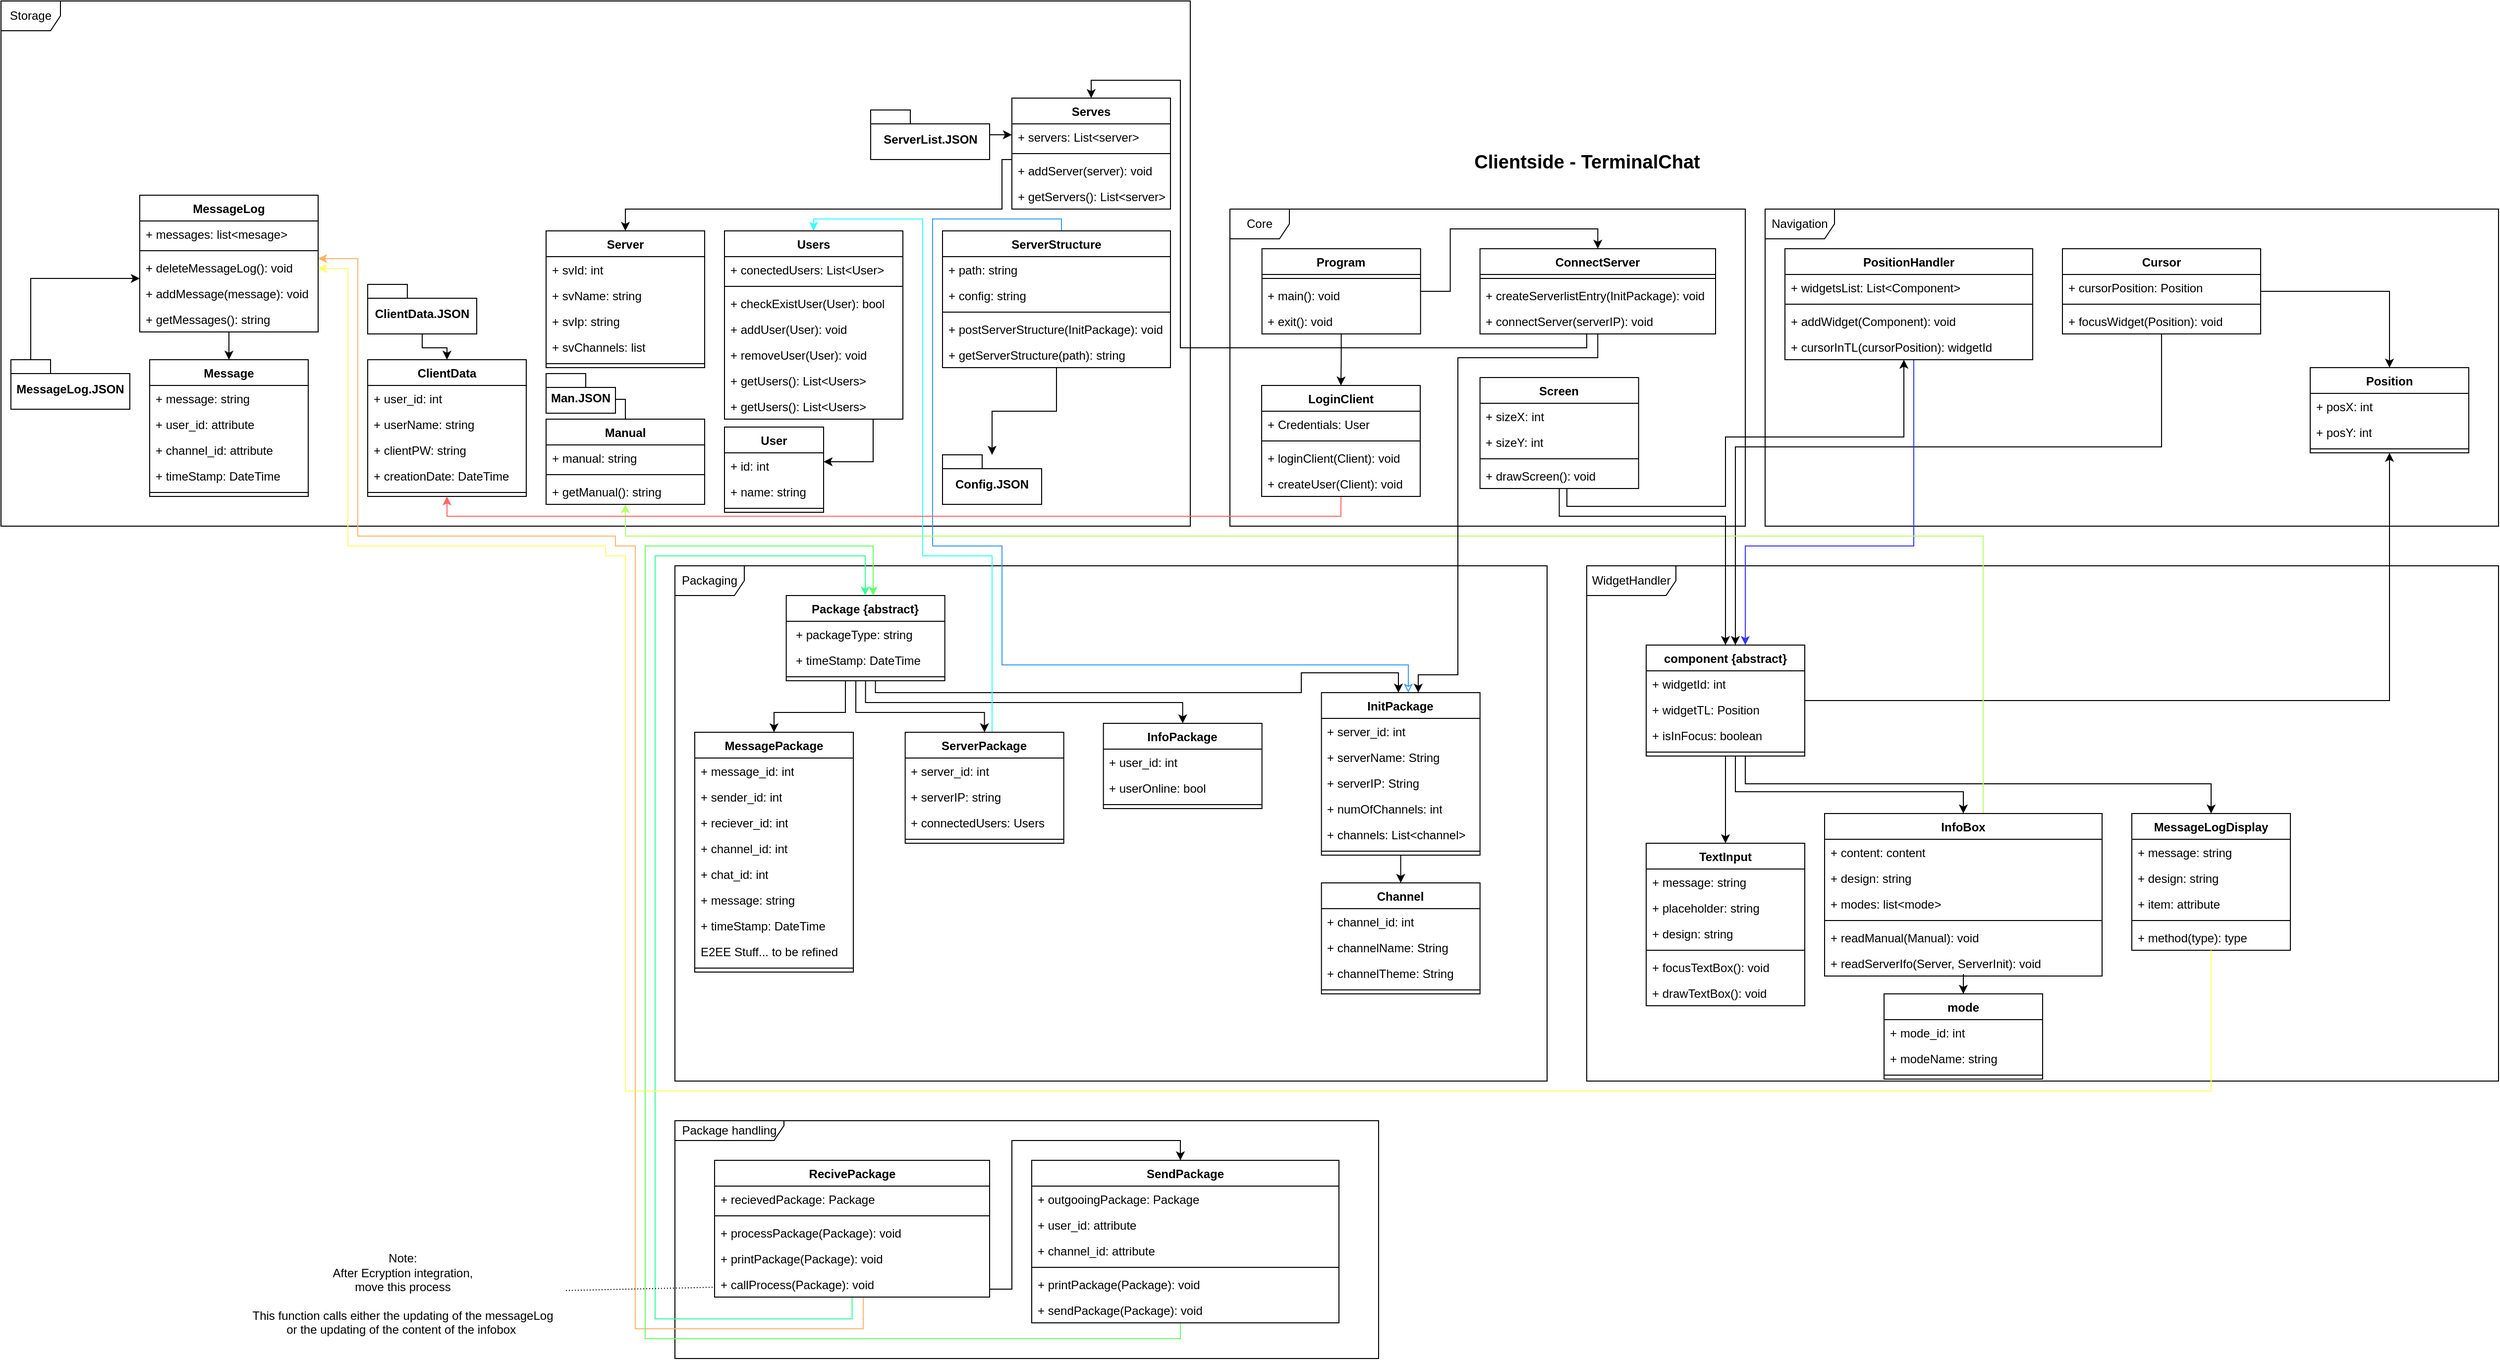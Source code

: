 <mxfile version="27.0.2">
  <diagram name="Seite-1" id="R-nQXCLGccvi6N7QyFP9">
    <mxGraphModel dx="3346" dy="1921" grid="1" gridSize="10" guides="1" tooltips="1" connect="1" arrows="1" fold="1" page="1" pageScale="1" pageWidth="1920" pageHeight="1080" math="0" shadow="0">
      <root>
        <mxCell id="0" />
        <mxCell id="1" parent="0" />
        <mxCell id="BUaZSlc-0_x_8r4rfeno-1" value="&lt;font style=&quot;font-size: 19px;&quot;&gt;Clientside - TerminalChat&lt;/font&gt;" style="text;align=center;fontStyle=1;verticalAlign=middle;spacingLeft=3;spacingRight=3;strokeColor=none;rotatable=0;points=[[0,0.5],[1,0.5]];portConstraint=eastwest;html=1;" parent="1" vertex="1">
          <mxGeometry x="880" y="20" width="160" height="26" as="geometry" />
        </mxCell>
        <mxCell id="BUaZSlc-0_x_8r4rfeno-2" value="Core" style="shape=umlFrame;whiteSpace=wrap;html=1;pointerEvents=0;" parent="1" vertex="1">
          <mxGeometry x="600" y="80" width="520" height="320" as="geometry" />
        </mxCell>
        <mxCell id="BUaZSlc-0_x_8r4rfeno-3" value="WidgetHandler" style="shape=umlFrame;whiteSpace=wrap;html=1;pointerEvents=0;width=90;height=30;" parent="1" vertex="1">
          <mxGeometry x="960" y="440" width="920" height="520" as="geometry" />
        </mxCell>
        <mxCell id="BUaZSlc-0_x_8r4rfeno-4" value="Navigation" style="shape=umlFrame;whiteSpace=wrap;html=1;pointerEvents=0;width=70;height=30;" parent="1" vertex="1">
          <mxGeometry x="1140" y="80" width="740" height="320" as="geometry" />
        </mxCell>
        <mxCell id="BUaZSlc-0_x_8r4rfeno-5" value="Packaging" style="shape=umlFrame;whiteSpace=wrap;html=1;pointerEvents=0;width=70;height=30;" parent="1" vertex="1">
          <mxGeometry x="40" y="440" width="880" height="520" as="geometry" />
        </mxCell>
        <mxCell id="BUaZSlc-0_x_8r4rfeno-6" value="Storage" style="shape=umlFrame;whiteSpace=wrap;html=1;pointerEvents=0;" parent="1" vertex="1">
          <mxGeometry x="-640" y="-130" width="1200" height="530" as="geometry" />
        </mxCell>
        <mxCell id="2SH-xvwE3pVWQ4dh-6j--74" style="edgeStyle=orthogonalEdgeStyle;rounded=0;orthogonalLoop=1;jettySize=auto;html=1;entryX=0.5;entryY=0;entryDx=0;entryDy=0;" parent="1" source="BUaZSlc-0_x_8r4rfeno-7" target="2SH-xvwE3pVWQ4dh-6j--62" edge="1">
          <mxGeometry relative="1" as="geometry" />
        </mxCell>
        <mxCell id="vJD7kgRfexpYlykP5d-k-6" style="edgeStyle=orthogonalEdgeStyle;rounded=0;orthogonalLoop=1;jettySize=auto;html=1;" parent="1" source="BUaZSlc-0_x_8r4rfeno-7" target="vJD7kgRfexpYlykP5d-k-1" edge="1">
          <mxGeometry relative="1" as="geometry" />
        </mxCell>
        <mxCell id="BUaZSlc-0_x_8r4rfeno-7" value="Program" style="swimlane;fontStyle=1;align=center;verticalAlign=top;childLayout=stackLayout;horizontal=1;startSize=26;horizontalStack=0;resizeParent=1;resizeParentMax=0;resizeLast=0;collapsible=1;marginBottom=0;whiteSpace=wrap;html=1;" parent="1" vertex="1">
          <mxGeometry x="632.34" y="120" width="160" height="86" as="geometry" />
        </mxCell>
        <mxCell id="BUaZSlc-0_x_8r4rfeno-9" value="" style="line;strokeWidth=1;fillColor=none;align=left;verticalAlign=middle;spacingTop=-1;spacingLeft=3;spacingRight=3;rotatable=0;labelPosition=right;points=[];portConstraint=eastwest;strokeColor=inherit;" parent="BUaZSlc-0_x_8r4rfeno-7" vertex="1">
          <mxGeometry y="26" width="160" height="8" as="geometry" />
        </mxCell>
        <mxCell id="vJD7kgRfexpYlykP5d-k-62" value="+ main(): void" style="text;strokeColor=none;fillColor=none;align=left;verticalAlign=top;spacingLeft=4;spacingRight=4;overflow=hidden;rotatable=0;points=[[0,0.5],[1,0.5]];portConstraint=eastwest;whiteSpace=wrap;html=1;" parent="BUaZSlc-0_x_8r4rfeno-7" vertex="1">
          <mxGeometry y="34" width="160" height="26" as="geometry" />
        </mxCell>
        <mxCell id="vJD7kgRfexpYlykP5d-k-61" value="+ exit(): void" style="text;strokeColor=none;fillColor=none;align=left;verticalAlign=top;spacingLeft=4;spacingRight=4;overflow=hidden;rotatable=0;points=[[0,0.5],[1,0.5]];portConstraint=eastwest;whiteSpace=wrap;html=1;" parent="BUaZSlc-0_x_8r4rfeno-7" vertex="1">
          <mxGeometry y="60" width="160" height="26" as="geometry" />
        </mxCell>
        <mxCell id="BUaZSlc-0_x_8r4rfeno-12" value="ClientData" style="swimlane;fontStyle=1;align=center;verticalAlign=top;childLayout=stackLayout;horizontal=1;startSize=26;horizontalStack=0;resizeParent=1;resizeParentMax=0;resizeLast=0;collapsible=1;marginBottom=0;whiteSpace=wrap;html=1;" parent="1" vertex="1">
          <mxGeometry x="-270" y="232" width="160" height="138" as="geometry" />
        </mxCell>
        <mxCell id="BUaZSlc-0_x_8r4rfeno-13" value="+ user_id: int" style="text;strokeColor=none;fillColor=none;align=left;verticalAlign=top;spacingLeft=4;spacingRight=4;overflow=hidden;rotatable=0;points=[[0,0.5],[1,0.5]];portConstraint=eastwest;whiteSpace=wrap;html=1;" parent="BUaZSlc-0_x_8r4rfeno-12" vertex="1">
          <mxGeometry y="26" width="160" height="26" as="geometry" />
        </mxCell>
        <mxCell id="BUaZSlc-0_x_8r4rfeno-16" value="+ userName: string" style="text;strokeColor=none;fillColor=none;align=left;verticalAlign=top;spacingLeft=4;spacingRight=4;overflow=hidden;rotatable=0;points=[[0,0.5],[1,0.5]];portConstraint=eastwest;whiteSpace=wrap;html=1;" parent="BUaZSlc-0_x_8r4rfeno-12" vertex="1">
          <mxGeometry y="52" width="160" height="26" as="geometry" />
        </mxCell>
        <mxCell id="vJD7kgRfexpYlykP5d-k-66" value="+ clientPW: string" style="text;strokeColor=none;fillColor=none;align=left;verticalAlign=top;spacingLeft=4;spacingRight=4;overflow=hidden;rotatable=0;points=[[0,0.5],[1,0.5]];portConstraint=eastwest;whiteSpace=wrap;html=1;" parent="BUaZSlc-0_x_8r4rfeno-12" vertex="1">
          <mxGeometry y="78" width="160" height="26" as="geometry" />
        </mxCell>
        <mxCell id="BUaZSlc-0_x_8r4rfeno-57" value="+ creationDate: DateTime" style="text;strokeColor=none;fillColor=none;align=left;verticalAlign=top;spacingLeft=4;spacingRight=4;overflow=hidden;rotatable=0;points=[[0,0.5],[1,0.5]];portConstraint=eastwest;whiteSpace=wrap;html=1;" parent="BUaZSlc-0_x_8r4rfeno-12" vertex="1">
          <mxGeometry y="104" width="160" height="26" as="geometry" />
        </mxCell>
        <mxCell id="BUaZSlc-0_x_8r4rfeno-14" value="" style="line;strokeWidth=1;fillColor=none;align=left;verticalAlign=middle;spacingTop=-1;spacingLeft=3;spacingRight=3;rotatable=0;labelPosition=right;points=[];portConstraint=eastwest;strokeColor=inherit;" parent="BUaZSlc-0_x_8r4rfeno-12" vertex="1">
          <mxGeometry y="130" width="160" height="8" as="geometry" />
        </mxCell>
        <mxCell id="BUaZSlc-0_x_8r4rfeno-17" style="edgeStyle=orthogonalEdgeStyle;rounded=0;orthogonalLoop=1;jettySize=auto;html=1;swimlaneLine=1;shadow=0;fillOpacity=100;backgroundOutline=0;labelBackgroundColor=none;" parent="1" target="BUaZSlc-0_x_8r4rfeno-21" edge="1">
          <mxGeometry relative="1" as="geometry">
            <Array as="points">
              <mxPoint x="212.0" y="588" />
              <mxPoint x="140.0" y="588" />
            </Array>
            <mxPoint x="212.03" y="556" as="sourcePoint" />
          </mxGeometry>
        </mxCell>
        <mxCell id="BUaZSlc-0_x_8r4rfeno-18" style="edgeStyle=orthogonalEdgeStyle;rounded=0;orthogonalLoop=1;jettySize=auto;html=1;entryX=0.5;entryY=0;entryDx=0;entryDy=0;swimlaneLine=1;shadow=0;fillOpacity=100;backgroundOutline=0;labelBackgroundColor=none;" parent="1" target="BUaZSlc-0_x_8r4rfeno-30" edge="1">
          <mxGeometry relative="1" as="geometry">
            <Array as="points">
              <mxPoint x="222.33" y="588.04" />
              <mxPoint x="352.33" y="588.04" />
            </Array>
            <mxPoint x="222.53" y="556" as="sourcePoint" />
          </mxGeometry>
        </mxCell>
        <mxCell id="BUaZSlc-0_x_8r4rfeno-19" style="edgeStyle=orthogonalEdgeStyle;rounded=0;orthogonalLoop=1;jettySize=auto;html=1;entryX=0.5;entryY=0;entryDx=0;entryDy=0;swimlaneLine=1;shadow=0;fillOpacity=100;backgroundOutline=0;labelBackgroundColor=none;" parent="1" target="BUaZSlc-0_x_8r4rfeno-35" edge="1">
          <mxGeometry relative="1" as="geometry">
            <Array as="points">
              <mxPoint x="232.34" y="578" />
              <mxPoint x="552.34" y="578" />
            </Array>
            <mxPoint x="232.33" y="556" as="sourcePoint" />
          </mxGeometry>
        </mxCell>
        <mxCell id="BUaZSlc-0_x_8r4rfeno-20" style="edgeStyle=orthogonalEdgeStyle;rounded=0;orthogonalLoop=1;jettySize=auto;html=1;swimlaneLine=1;shadow=0;fillOpacity=100;backgroundOutline=0;labelBackgroundColor=none;" parent="1" target="BUaZSlc-0_x_8r4rfeno-40" edge="1">
          <mxGeometry relative="1" as="geometry">
            <Array as="points">
              <mxPoint x="242" y="568" />
              <mxPoint x="672" y="568" />
              <mxPoint x="672" y="548" />
              <mxPoint x="770" y="548" />
            </Array>
            <mxPoint x="242.33" y="556" as="sourcePoint" />
          </mxGeometry>
        </mxCell>
        <mxCell id="BUaZSlc-0_x_8r4rfeno-21" value="MessagePackage" style="swimlane;fontStyle=1;align=center;verticalAlign=top;childLayout=stackLayout;horizontal=1;startSize=26;horizontalStack=0;resizeParent=1;resizeParentMax=0;resizeLast=0;collapsible=1;marginBottom=0;whiteSpace=wrap;html=1;swimlaneLine=1;shadow=0;fillOpacity=100;backgroundOutline=0;labelBackgroundColor=none;" parent="1" vertex="1">
          <mxGeometry x="60.0" y="608" width="160" height="242" as="geometry">
            <mxRectangle x="-30" y="360" width="140" height="30" as="alternateBounds" />
          </mxGeometry>
        </mxCell>
        <mxCell id="BUaZSlc-0_x_8r4rfeno-22" value="+ message_id: int" style="text;align=left;verticalAlign=top;spacingLeft=4;spacingRight=4;overflow=hidden;rotatable=0;points=[[0,0.5],[1,0.5]];portConstraint=eastwest;whiteSpace=wrap;html=1;swimlaneLine=1;shadow=0;fillOpacity=100;backgroundOutline=0;labelBackgroundColor=none;" parent="BUaZSlc-0_x_8r4rfeno-21" vertex="1">
          <mxGeometry y="26" width="160" height="26" as="geometry" />
        </mxCell>
        <mxCell id="BUaZSlc-0_x_8r4rfeno-23" value="+ sender_id: int" style="text;align=left;verticalAlign=top;spacingLeft=4;spacingRight=4;overflow=hidden;rotatable=0;points=[[0,0.5],[1,0.5]];portConstraint=eastwest;whiteSpace=wrap;html=1;swimlaneLine=1;shadow=0;fillOpacity=100;backgroundOutline=0;labelBackgroundColor=none;" parent="BUaZSlc-0_x_8r4rfeno-21" vertex="1">
          <mxGeometry y="52" width="160" height="26" as="geometry" />
        </mxCell>
        <mxCell id="BUaZSlc-0_x_8r4rfeno-24" value="+ reciever_id: int" style="text;align=left;verticalAlign=top;spacingLeft=4;spacingRight=4;overflow=hidden;rotatable=0;points=[[0,0.5],[1,0.5]];portConstraint=eastwest;whiteSpace=wrap;html=1;swimlaneLine=1;shadow=0;fillOpacity=100;backgroundOutline=0;labelBackgroundColor=none;" parent="BUaZSlc-0_x_8r4rfeno-21" vertex="1">
          <mxGeometry y="78" width="160" height="26" as="geometry" />
        </mxCell>
        <mxCell id="BUaZSlc-0_x_8r4rfeno-25" value="+ channel_id: int" style="text;align=left;verticalAlign=top;spacingLeft=4;spacingRight=4;overflow=hidden;rotatable=0;points=[[0,0.5],[1,0.5]];portConstraint=eastwest;whiteSpace=wrap;html=1;swimlaneLine=1;shadow=0;fillOpacity=100;backgroundOutline=0;labelBackgroundColor=none;" parent="BUaZSlc-0_x_8r4rfeno-21" vertex="1">
          <mxGeometry y="104" width="160" height="26" as="geometry" />
        </mxCell>
        <mxCell id="BUaZSlc-0_x_8r4rfeno-26" value="+ chat_id: int" style="text;align=left;verticalAlign=top;spacingLeft=4;spacingRight=4;overflow=hidden;rotatable=0;points=[[0,0.5],[1,0.5]];portConstraint=eastwest;whiteSpace=wrap;html=1;swimlaneLine=1;shadow=0;fillOpacity=100;backgroundOutline=0;labelBackgroundColor=none;" parent="BUaZSlc-0_x_8r4rfeno-21" vertex="1">
          <mxGeometry y="130" width="160" height="26" as="geometry" />
        </mxCell>
        <mxCell id="BUaZSlc-0_x_8r4rfeno-27" value="+ message: string" style="text;align=left;verticalAlign=top;spacingLeft=4;spacingRight=4;overflow=hidden;rotatable=0;points=[[0,0.5],[1,0.5]];portConstraint=eastwest;whiteSpace=wrap;html=1;swimlaneLine=1;shadow=0;fillOpacity=100;backgroundOutline=0;labelBackgroundColor=none;" parent="BUaZSlc-0_x_8r4rfeno-21" vertex="1">
          <mxGeometry y="156" width="160" height="26" as="geometry" />
        </mxCell>
        <mxCell id="vJD7kgRfexpYlykP5d-k-37" value="+ timeStamp: DateTime" style="text;strokeColor=none;fillColor=none;align=left;verticalAlign=top;spacingLeft=4;spacingRight=4;overflow=hidden;rotatable=0;points=[[0,0.5],[1,0.5]];portConstraint=eastwest;whiteSpace=wrap;html=1;" parent="BUaZSlc-0_x_8r4rfeno-21" vertex="1">
          <mxGeometry y="182" width="160" height="26" as="geometry" />
        </mxCell>
        <mxCell id="BUaZSlc-0_x_8r4rfeno-28" value="E2EE Stuff... to be refined" style="text;align=left;verticalAlign=top;spacingLeft=4;spacingRight=4;overflow=hidden;rotatable=0;points=[[0,0.5],[1,0.5]];portConstraint=eastwest;whiteSpace=wrap;html=1;swimlaneLine=1;shadow=0;fillOpacity=100;backgroundOutline=0;labelBackgroundColor=none;" parent="BUaZSlc-0_x_8r4rfeno-21" vertex="1">
          <mxGeometry y="208" width="160" height="26" as="geometry" />
        </mxCell>
        <mxCell id="BUaZSlc-0_x_8r4rfeno-29" value="" style="line;strokeWidth=1;align=left;verticalAlign=middle;spacingTop=-1;spacingLeft=3;spacingRight=3;rotatable=0;labelPosition=right;points=[];portConstraint=eastwest;swimlaneLine=1;shadow=0;fillOpacity=100;backgroundOutline=0;labelBackgroundColor=none;" parent="BUaZSlc-0_x_8r4rfeno-21" vertex="1">
          <mxGeometry y="234" width="160" height="8" as="geometry" />
        </mxCell>
        <mxCell id="2SH-xvwE3pVWQ4dh-6j--39" style="edgeStyle=orthogonalEdgeStyle;rounded=0;orthogonalLoop=1;jettySize=auto;html=1;strokeColor=#33FFFF;" parent="1" source="BUaZSlc-0_x_8r4rfeno-30" target="2SH-xvwE3pVWQ4dh-6j--23" edge="1">
          <mxGeometry relative="1" as="geometry">
            <Array as="points">
              <mxPoint x="360" y="430" />
              <mxPoint x="290" y="430" />
              <mxPoint x="290" y="90" />
              <mxPoint x="180" y="90" />
            </Array>
          </mxGeometry>
        </mxCell>
        <mxCell id="BUaZSlc-0_x_8r4rfeno-30" value="ServerPackage" style="swimlane;fontStyle=1;align=center;verticalAlign=top;childLayout=stackLayout;horizontal=1;startSize=26;horizontalStack=0;resizeParent=1;resizeParentMax=0;resizeLast=0;collapsible=1;marginBottom=0;whiteSpace=wrap;html=1;swimlaneLine=1;shadow=0;fillOpacity=100;backgroundOutline=0;labelBackgroundColor=none;" parent="1" vertex="1">
          <mxGeometry x="272.33" y="608" width="160" height="112" as="geometry" />
        </mxCell>
        <mxCell id="BUaZSlc-0_x_8r4rfeno-31" value="+ server_id: int" style="text;align=left;verticalAlign=top;spacingLeft=4;spacingRight=4;overflow=hidden;rotatable=0;points=[[0,0.5],[1,0.5]];portConstraint=eastwest;whiteSpace=wrap;html=1;swimlaneLine=1;shadow=0;fillOpacity=100;backgroundOutline=0;labelBackgroundColor=none;" parent="BUaZSlc-0_x_8r4rfeno-30" vertex="1">
          <mxGeometry y="26" width="160" height="26" as="geometry" />
        </mxCell>
        <mxCell id="BUaZSlc-0_x_8r4rfeno-32" value="+ serverIP: string" style="text;align=left;verticalAlign=top;spacingLeft=4;spacingRight=4;overflow=hidden;rotatable=0;points=[[0,0.5],[1,0.5]];portConstraint=eastwest;whiteSpace=wrap;html=1;swimlaneLine=1;shadow=0;fillOpacity=100;backgroundOutline=0;labelBackgroundColor=none;" parent="BUaZSlc-0_x_8r4rfeno-30" vertex="1">
          <mxGeometry y="52" width="160" height="26" as="geometry" />
        </mxCell>
        <mxCell id="BUaZSlc-0_x_8r4rfeno-33" value="+ connectedUsers: Users" style="text;align=left;verticalAlign=top;spacingLeft=4;spacingRight=4;overflow=hidden;rotatable=0;points=[[0,0.5],[1,0.5]];portConstraint=eastwest;whiteSpace=wrap;html=1;swimlaneLine=1;shadow=0;fillOpacity=100;backgroundOutline=0;labelBackgroundColor=none;" parent="BUaZSlc-0_x_8r4rfeno-30" vertex="1">
          <mxGeometry y="78" width="160" height="26" as="geometry" />
        </mxCell>
        <mxCell id="BUaZSlc-0_x_8r4rfeno-34" value="" style="line;strokeWidth=1;align=left;verticalAlign=middle;spacingTop=-1;spacingLeft=3;spacingRight=3;rotatable=0;labelPosition=right;points=[];portConstraint=eastwest;swimlaneLine=1;shadow=0;fillOpacity=100;backgroundOutline=0;labelBackgroundColor=none;" parent="BUaZSlc-0_x_8r4rfeno-30" vertex="1">
          <mxGeometry y="104" width="160" height="8" as="geometry" />
        </mxCell>
        <mxCell id="BUaZSlc-0_x_8r4rfeno-35" value="InfoPackage" style="swimlane;fontStyle=1;align=center;verticalAlign=top;childLayout=stackLayout;horizontal=1;startSize=26;horizontalStack=0;resizeParent=1;resizeParentMax=0;resizeLast=0;collapsible=1;marginBottom=0;whiteSpace=wrap;html=1;swimlaneLine=1;shadow=0;fillOpacity=100;backgroundOutline=0;labelBackgroundColor=none;" parent="1" vertex="1">
          <mxGeometry x="472.34" y="599" width="160" height="86" as="geometry" />
        </mxCell>
        <mxCell id="BUaZSlc-0_x_8r4rfeno-36" value="+ user_id: int" style="text;align=left;verticalAlign=top;spacingLeft=4;spacingRight=4;overflow=hidden;rotatable=0;points=[[0,0.5],[1,0.5]];portConstraint=eastwest;whiteSpace=wrap;html=1;swimlaneLine=1;shadow=0;fillOpacity=100;backgroundOutline=0;labelBackgroundColor=none;" parent="BUaZSlc-0_x_8r4rfeno-35" vertex="1">
          <mxGeometry y="26" width="160" height="26" as="geometry" />
        </mxCell>
        <mxCell id="BUaZSlc-0_x_8r4rfeno-37" value="+ userOnline: bool" style="text;align=left;verticalAlign=top;spacingLeft=4;spacingRight=4;overflow=hidden;rotatable=0;points=[[0,0.5],[1,0.5]];portConstraint=eastwest;whiteSpace=wrap;html=1;swimlaneLine=1;shadow=0;fillOpacity=100;backgroundOutline=0;labelBackgroundColor=none;" parent="BUaZSlc-0_x_8r4rfeno-35" vertex="1">
          <mxGeometry y="52" width="160" height="26" as="geometry" />
        </mxCell>
        <mxCell id="BUaZSlc-0_x_8r4rfeno-38" value="" style="line;strokeWidth=1;align=left;verticalAlign=middle;spacingTop=-1;spacingLeft=3;spacingRight=3;rotatable=0;labelPosition=right;points=[];portConstraint=eastwest;swimlaneLine=1;shadow=0;fillOpacity=100;backgroundOutline=0;labelBackgroundColor=none;" parent="BUaZSlc-0_x_8r4rfeno-35" vertex="1">
          <mxGeometry y="78" width="160" height="8" as="geometry" />
        </mxCell>
        <mxCell id="BUaZSlc-0_x_8r4rfeno-39" style="edgeStyle=orthogonalEdgeStyle;rounded=0;orthogonalLoop=1;jettySize=auto;html=1;" parent="1" source="BUaZSlc-0_x_8r4rfeno-40" target="BUaZSlc-0_x_8r4rfeno-47" edge="1">
          <mxGeometry relative="1" as="geometry" />
        </mxCell>
        <mxCell id="2SH-xvwE3pVWQ4dh-6j--41" style="edgeStyle=orthogonalEdgeStyle;rounded=0;orthogonalLoop=1;jettySize=auto;html=1;strokeColor=#3399FF;endArrow=none;endFill=1;startArrow=classic;startFill=0;" parent="1" source="BUaZSlc-0_x_8r4rfeno-40" target="2SH-xvwE3pVWQ4dh-6j--34" edge="1">
          <mxGeometry relative="1" as="geometry">
            <Array as="points">
              <mxPoint x="780" y="540" />
              <mxPoint x="370" y="540" />
              <mxPoint x="370" y="420" />
              <mxPoint x="300" y="420" />
              <mxPoint x="300" y="90" />
              <mxPoint x="430" y="90" />
            </Array>
          </mxGeometry>
        </mxCell>
        <mxCell id="BUaZSlc-0_x_8r4rfeno-40" value="InitPackage" style="swimlane;fontStyle=1;align=center;verticalAlign=top;childLayout=stackLayout;horizontal=1;startSize=26;horizontalStack=0;resizeParent=1;resizeParentMax=0;resizeLast=0;collapsible=1;marginBottom=0;whiteSpace=wrap;html=1;swimlaneLine=1;shadow=0;fillOpacity=100;backgroundOutline=0;labelBackgroundColor=none;" parent="1" vertex="1">
          <mxGeometry x="692.34" y="568" width="160" height="164" as="geometry" />
        </mxCell>
        <mxCell id="BUaZSlc-0_x_8r4rfeno-41" value="+ server_id: int" style="text;align=left;verticalAlign=top;spacingLeft=4;spacingRight=4;overflow=hidden;rotatable=0;points=[[0,0.5],[1,0.5]];portConstraint=eastwest;whiteSpace=wrap;html=1;swimlaneLine=1;shadow=0;fillOpacity=100;backgroundOutline=0;labelBackgroundColor=none;" parent="BUaZSlc-0_x_8r4rfeno-40" vertex="1">
          <mxGeometry y="26" width="160" height="26" as="geometry" />
        </mxCell>
        <mxCell id="BUaZSlc-0_x_8r4rfeno-42" value="+ serverName: String" style="text;align=left;verticalAlign=top;spacingLeft=4;spacingRight=4;overflow=hidden;rotatable=0;points=[[0,0.5],[1,0.5]];portConstraint=eastwest;whiteSpace=wrap;html=1;swimlaneLine=1;shadow=0;fillOpacity=100;backgroundOutline=0;labelBackgroundColor=none;" parent="BUaZSlc-0_x_8r4rfeno-40" vertex="1">
          <mxGeometry y="52" width="160" height="26" as="geometry" />
        </mxCell>
        <mxCell id="BUaZSlc-0_x_8r4rfeno-43" value="+ serverIP: String" style="text;align=left;verticalAlign=top;spacingLeft=4;spacingRight=4;overflow=hidden;rotatable=0;points=[[0,0.5],[1,0.5]];portConstraint=eastwest;whiteSpace=wrap;html=1;swimlaneLine=1;shadow=0;fillOpacity=100;backgroundOutline=0;labelBackgroundColor=none;" parent="BUaZSlc-0_x_8r4rfeno-40" vertex="1">
          <mxGeometry y="78" width="160" height="26" as="geometry" />
        </mxCell>
        <mxCell id="BUaZSlc-0_x_8r4rfeno-44" value="+ numOfChannels: int" style="text;align=left;verticalAlign=top;spacingLeft=4;spacingRight=4;overflow=hidden;rotatable=0;points=[[0,0.5],[1,0.5]];portConstraint=eastwest;whiteSpace=wrap;html=1;swimlaneLine=1;shadow=0;fillOpacity=100;backgroundOutline=0;labelBackgroundColor=none;" parent="BUaZSlc-0_x_8r4rfeno-40" vertex="1">
          <mxGeometry y="104" width="160" height="26" as="geometry" />
        </mxCell>
        <mxCell id="BUaZSlc-0_x_8r4rfeno-45" value="+ channels: List&amp;lt;channel&amp;gt;" style="text;align=left;verticalAlign=top;spacingLeft=4;spacingRight=4;overflow=hidden;rotatable=0;points=[[0,0.5],[1,0.5]];portConstraint=eastwest;whiteSpace=wrap;html=1;swimlaneLine=1;shadow=0;fillOpacity=100;backgroundOutline=0;labelBackgroundColor=none;" parent="BUaZSlc-0_x_8r4rfeno-40" vertex="1">
          <mxGeometry y="130" width="160" height="26" as="geometry" />
        </mxCell>
        <mxCell id="BUaZSlc-0_x_8r4rfeno-46" value="" style="line;strokeWidth=1;align=left;verticalAlign=middle;spacingTop=-1;spacingLeft=3;spacingRight=3;rotatable=0;labelPosition=right;points=[];portConstraint=eastwest;swimlaneLine=1;shadow=0;fillOpacity=100;backgroundOutline=0;labelBackgroundColor=none;" parent="BUaZSlc-0_x_8r4rfeno-40" vertex="1">
          <mxGeometry y="156" width="160" height="8" as="geometry" />
        </mxCell>
        <mxCell id="BUaZSlc-0_x_8r4rfeno-47" value="Channel" style="swimlane;fontStyle=1;align=center;verticalAlign=top;childLayout=stackLayout;horizontal=1;startSize=26;horizontalStack=0;resizeParent=1;resizeParentMax=0;resizeLast=0;collapsible=1;marginBottom=0;whiteSpace=wrap;html=1;swimlaneLine=1;shadow=0;fillOpacity=100;backgroundOutline=0;labelBackgroundColor=none;" parent="1" vertex="1">
          <mxGeometry x="692.34" y="760" width="160" height="112" as="geometry" />
        </mxCell>
        <mxCell id="BUaZSlc-0_x_8r4rfeno-48" value="+ channel_id: int" style="text;align=left;verticalAlign=top;spacingLeft=4;spacingRight=4;overflow=hidden;rotatable=0;points=[[0,0.5],[1,0.5]];portConstraint=eastwest;whiteSpace=wrap;html=1;swimlaneLine=1;shadow=0;fillOpacity=100;backgroundOutline=0;labelBackgroundColor=none;" parent="BUaZSlc-0_x_8r4rfeno-47" vertex="1">
          <mxGeometry y="26" width="160" height="26" as="geometry" />
        </mxCell>
        <mxCell id="BUaZSlc-0_x_8r4rfeno-49" value="+ channelName: String" style="text;align=left;verticalAlign=top;spacingLeft=4;spacingRight=4;overflow=hidden;rotatable=0;points=[[0,0.5],[1,0.5]];portConstraint=eastwest;whiteSpace=wrap;html=1;swimlaneLine=1;shadow=0;fillOpacity=100;backgroundOutline=0;labelBackgroundColor=none;" parent="BUaZSlc-0_x_8r4rfeno-47" vertex="1">
          <mxGeometry y="52" width="160" height="26" as="geometry" />
        </mxCell>
        <mxCell id="BUaZSlc-0_x_8r4rfeno-50" value="+ channelTheme: String" style="text;align=left;verticalAlign=top;spacingLeft=4;spacingRight=4;overflow=hidden;rotatable=0;points=[[0,0.5],[1,0.5]];portConstraint=eastwest;whiteSpace=wrap;html=1;swimlaneLine=1;shadow=0;fillOpacity=100;backgroundOutline=0;labelBackgroundColor=none;" parent="BUaZSlc-0_x_8r4rfeno-47" vertex="1">
          <mxGeometry y="78" width="160" height="26" as="geometry" />
        </mxCell>
        <mxCell id="BUaZSlc-0_x_8r4rfeno-51" value="" style="line;strokeWidth=1;align=left;verticalAlign=middle;spacingTop=-1;spacingLeft=3;spacingRight=3;rotatable=0;labelPosition=right;points=[];portConstraint=eastwest;swimlaneLine=1;shadow=0;fillOpacity=100;backgroundOutline=0;labelBackgroundColor=none;" parent="BUaZSlc-0_x_8r4rfeno-47" vertex="1">
          <mxGeometry y="104" width="160" height="8" as="geometry" />
        </mxCell>
        <mxCell id="BUaZSlc-0_x_8r4rfeno-52" value="&lt;b&gt;Package {abstract}&lt;/b&gt;&lt;div&gt;&lt;b&gt;&lt;br&gt;&lt;/b&gt;&lt;/div&gt;" style="swimlane;fontStyle=1;align=center;verticalAlign=top;childLayout=stackLayout;horizontal=1;startSize=26;horizontalStack=0;resizeParent=1;resizeParentMax=0;resizeLast=0;collapsible=1;marginBottom=0;whiteSpace=wrap;html=1;" parent="1" vertex="1">
          <mxGeometry x="152.33" y="470" width="160" height="86" as="geometry" />
        </mxCell>
        <mxCell id="BUaZSlc-0_x_8r4rfeno-53" value="&lt;p style=&quot;margin: 0px 0px 0px 4px;&quot;&gt;+ packageType: string&lt;/p&gt;&lt;div&gt;&lt;br&gt;&lt;/div&gt;" style="text;strokeColor=none;fillColor=none;align=left;verticalAlign=top;spacingLeft=4;spacingRight=4;overflow=hidden;rotatable=0;points=[[0,0.5],[1,0.5]];portConstraint=eastwest;whiteSpace=wrap;html=1;" parent="BUaZSlc-0_x_8r4rfeno-52" vertex="1">
          <mxGeometry y="26" width="160" height="26" as="geometry" />
        </mxCell>
        <mxCell id="BUaZSlc-0_x_8r4rfeno-54" value="&lt;p style=&quot;margin: 0px 0px 0px 4px;&quot;&gt;&lt;span style=&quot;background-color: transparent; color: light-dark(rgb(0, 0, 0), rgb(255, 255, 255));&quot;&gt;+ timeStamp: DateTime&lt;/span&gt;&lt;/p&gt;&lt;p style=&quot;margin: 0px 0px 0px 4px;&quot;&gt;&lt;br&gt;&lt;/p&gt;" style="text;strokeColor=none;fillColor=none;align=left;verticalAlign=top;spacingLeft=4;spacingRight=4;overflow=hidden;rotatable=0;points=[[0,0.5],[1,0.5]];portConstraint=eastwest;whiteSpace=wrap;html=1;" parent="BUaZSlc-0_x_8r4rfeno-52" vertex="1">
          <mxGeometry y="52" width="160" height="26" as="geometry" />
        </mxCell>
        <mxCell id="BUaZSlc-0_x_8r4rfeno-55" value="" style="line;strokeWidth=1;fillColor=none;align=left;verticalAlign=middle;spacingTop=-1;spacingLeft=3;spacingRight=3;rotatable=0;labelPosition=right;points=[];portConstraint=eastwest;strokeColor=inherit;" parent="BUaZSlc-0_x_8r4rfeno-52" vertex="1">
          <mxGeometry y="78" width="160" height="8" as="geometry" />
        </mxCell>
        <mxCell id="BUaZSlc-0_x_8r4rfeno-70" value="TextInput" style="swimlane;fontStyle=1;align=center;verticalAlign=top;childLayout=stackLayout;horizontal=1;startSize=26;horizontalStack=0;resizeParent=1;resizeParentMax=0;resizeLast=0;collapsible=1;marginBottom=0;whiteSpace=wrap;html=1;" parent="1" vertex="1">
          <mxGeometry x="1020" y="720" width="160" height="164" as="geometry">
            <mxRectangle x="1030" y="685" width="80" height="30" as="alternateBounds" />
          </mxGeometry>
        </mxCell>
        <mxCell id="BUaZSlc-0_x_8r4rfeno-71" value="+ message: string" style="text;strokeColor=none;fillColor=none;align=left;verticalAlign=top;spacingLeft=4;spacingRight=4;overflow=hidden;rotatable=0;points=[[0,0.5],[1,0.5]];portConstraint=eastwest;whiteSpace=wrap;html=1;" parent="BUaZSlc-0_x_8r4rfeno-70" vertex="1">
          <mxGeometry y="26" width="160" height="26" as="geometry" />
        </mxCell>
        <mxCell id="BUaZSlc-0_x_8r4rfeno-74" value="+ placeholder: string" style="text;strokeColor=none;fillColor=none;align=left;verticalAlign=top;spacingLeft=4;spacingRight=4;overflow=hidden;rotatable=0;points=[[0,0.5],[1,0.5]];portConstraint=eastwest;whiteSpace=wrap;html=1;" parent="BUaZSlc-0_x_8r4rfeno-70" vertex="1">
          <mxGeometry y="52" width="160" height="26" as="geometry" />
        </mxCell>
        <mxCell id="BUaZSlc-0_x_8r4rfeno-75" value="+ design: string" style="text;strokeColor=none;fillColor=none;align=left;verticalAlign=top;spacingLeft=4;spacingRight=4;overflow=hidden;rotatable=0;points=[[0,0.5],[1,0.5]];portConstraint=eastwest;whiteSpace=wrap;html=1;" parent="BUaZSlc-0_x_8r4rfeno-70" vertex="1">
          <mxGeometry y="78" width="160" height="26" as="geometry" />
        </mxCell>
        <mxCell id="BUaZSlc-0_x_8r4rfeno-72" value="" style="line;strokeWidth=1;fillColor=none;align=left;verticalAlign=middle;spacingTop=-1;spacingLeft=3;spacingRight=3;rotatable=0;labelPosition=right;points=[];portConstraint=eastwest;strokeColor=inherit;" parent="BUaZSlc-0_x_8r4rfeno-70" vertex="1">
          <mxGeometry y="104" width="160" height="8" as="geometry" />
        </mxCell>
        <mxCell id="BUaZSlc-0_x_8r4rfeno-76" value="+ focusTextBox(): void" style="text;strokeColor=none;fillColor=none;align=left;verticalAlign=top;spacingLeft=4;spacingRight=4;overflow=hidden;rotatable=0;points=[[0,0.5],[1,0.5]];portConstraint=eastwest;whiteSpace=wrap;html=1;" parent="BUaZSlc-0_x_8r4rfeno-70" vertex="1">
          <mxGeometry y="112" width="160" height="26" as="geometry" />
        </mxCell>
        <mxCell id="BUaZSlc-0_x_8r4rfeno-73" value="+ drawTextBox(): void" style="text;strokeColor=none;fillColor=none;align=left;verticalAlign=top;spacingLeft=4;spacingRight=4;overflow=hidden;rotatable=0;points=[[0,0.5],[1,0.5]];portConstraint=eastwest;whiteSpace=wrap;html=1;" parent="BUaZSlc-0_x_8r4rfeno-70" vertex="1">
          <mxGeometry y="138" width="160" height="26" as="geometry" />
        </mxCell>
        <mxCell id="bqSTWKRv6t7elvb7vY9X-2" style="edgeStyle=orthogonalEdgeStyle;rounded=0;orthogonalLoop=1;jettySize=auto;html=1;" parent="1" source="BUaZSlc-0_x_8r4rfeno-79" target="2SH-xvwE3pVWQ4dh-6j--1" edge="1">
          <mxGeometry relative="1" as="geometry" />
        </mxCell>
        <mxCell id="bqSTWKRv6t7elvb7vY9X-3" style="edgeStyle=orthogonalEdgeStyle;rounded=0;orthogonalLoop=1;jettySize=auto;html=1;" parent="1" source="BUaZSlc-0_x_8r4rfeno-79" target="BUaZSlc-0_x_8r4rfeno-85" edge="1">
          <mxGeometry relative="1" as="geometry">
            <Array as="points">
              <mxPoint x="1540" y="320" />
              <mxPoint x="1110" y="320" />
            </Array>
          </mxGeometry>
        </mxCell>
        <mxCell id="BUaZSlc-0_x_8r4rfeno-79" value="Cursor" style="swimlane;fontStyle=1;align=center;verticalAlign=top;childLayout=stackLayout;horizontal=1;startSize=26;horizontalStack=0;resizeParent=1;resizeParentMax=0;resizeLast=0;collapsible=1;marginBottom=0;whiteSpace=wrap;html=1;" parent="1" vertex="1">
          <mxGeometry x="1440" y="120" width="200" height="86" as="geometry" />
        </mxCell>
        <mxCell id="BUaZSlc-0_x_8r4rfeno-83" value="+ cursorPosition: Position" style="text;strokeColor=none;fillColor=none;align=left;verticalAlign=top;spacingLeft=4;spacingRight=4;overflow=hidden;rotatable=0;points=[[0,0.5],[1,0.5]];portConstraint=eastwest;whiteSpace=wrap;html=1;" parent="BUaZSlc-0_x_8r4rfeno-79" vertex="1">
          <mxGeometry y="26" width="200" height="26" as="geometry" />
        </mxCell>
        <mxCell id="BUaZSlc-0_x_8r4rfeno-81" value="" style="line;strokeWidth=1;fillColor=none;align=left;verticalAlign=middle;spacingTop=-1;spacingLeft=3;spacingRight=3;rotatable=0;labelPosition=right;points=[];portConstraint=eastwest;strokeColor=inherit;" parent="BUaZSlc-0_x_8r4rfeno-79" vertex="1">
          <mxGeometry y="52" width="200" height="8" as="geometry" />
        </mxCell>
        <mxCell id="BUaZSlc-0_x_8r4rfeno-82" value="+ focusWidget(Position): void" style="text;strokeColor=none;fillColor=none;align=left;verticalAlign=top;spacingLeft=4;spacingRight=4;overflow=hidden;rotatable=0;points=[[0,0.5],[1,0.5]];portConstraint=eastwest;whiteSpace=wrap;html=1;" parent="BUaZSlc-0_x_8r4rfeno-79" vertex="1">
          <mxGeometry y="60" width="200" height="26" as="geometry" />
        </mxCell>
        <mxCell id="2SH-xvwE3pVWQ4dh-6j--8" style="edgeStyle=orthogonalEdgeStyle;rounded=0;orthogonalLoop=1;jettySize=auto;html=1;" parent="1" source="BUaZSlc-0_x_8r4rfeno-85" target="2SH-xvwE3pVWQ4dh-6j--1" edge="1">
          <mxGeometry relative="1" as="geometry" />
        </mxCell>
        <mxCell id="2SH-xvwE3pVWQ4dh-6j--9" style="edgeStyle=orthogonalEdgeStyle;rounded=0;orthogonalLoop=1;jettySize=auto;html=1;" parent="1" source="BUaZSlc-0_x_8r4rfeno-85" target="BUaZSlc-0_x_8r4rfeno-70" edge="1">
          <mxGeometry relative="1" as="geometry" />
        </mxCell>
        <mxCell id="vJD7kgRfexpYlykP5d-k-26" style="edgeStyle=orthogonalEdgeStyle;rounded=0;orthogonalLoop=1;jettySize=auto;html=1;" parent="1" source="BUaZSlc-0_x_8r4rfeno-85" target="2SH-xvwE3pVWQ4dh-6j--19" edge="1">
          <mxGeometry relative="1" as="geometry">
            <Array as="points">
              <mxPoint x="1110" y="668" />
            </Array>
          </mxGeometry>
        </mxCell>
        <mxCell id="aJno3adIkfdbvddG9ZM1-1" style="edgeStyle=orthogonalEdgeStyle;rounded=0;orthogonalLoop=1;jettySize=auto;html=1;" edge="1" parent="1" source="BUaZSlc-0_x_8r4rfeno-85" target="vJD7kgRfexpYlykP5d-k-27">
          <mxGeometry relative="1" as="geometry">
            <Array as="points">
              <mxPoint x="1120" y="660" />
              <mxPoint x="1590" y="660" />
            </Array>
          </mxGeometry>
        </mxCell>
        <mxCell id="BUaZSlc-0_x_8r4rfeno-85" value="component {abstract}" style="swimlane;fontStyle=1;align=center;verticalAlign=top;childLayout=stackLayout;horizontal=1;startSize=26;horizontalStack=0;resizeParent=1;resizeParentMax=0;resizeLast=0;collapsible=1;marginBottom=0;whiteSpace=wrap;html=1;" parent="1" vertex="1">
          <mxGeometry x="1020" y="520" width="160" height="112" as="geometry" />
        </mxCell>
        <mxCell id="2SH-xvwE3pVWQ4dh-6j--7" value="+ widgetId: int" style="text;strokeColor=none;fillColor=none;align=left;verticalAlign=top;spacingLeft=4;spacingRight=4;overflow=hidden;rotatable=0;points=[[0,0.5],[1,0.5]];portConstraint=eastwest;whiteSpace=wrap;html=1;" parent="BUaZSlc-0_x_8r4rfeno-85" vertex="1">
          <mxGeometry y="26" width="160" height="26" as="geometry" />
        </mxCell>
        <mxCell id="BUaZSlc-0_x_8r4rfeno-86" value="+ widgetTL: Position" style="text;strokeColor=none;fillColor=none;align=left;verticalAlign=top;spacingLeft=4;spacingRight=4;overflow=hidden;rotatable=0;points=[[0,0.5],[1,0.5]];portConstraint=eastwest;whiteSpace=wrap;html=1;" parent="BUaZSlc-0_x_8r4rfeno-85" vertex="1">
          <mxGeometry y="52" width="160" height="26" as="geometry" />
        </mxCell>
        <mxCell id="2SH-xvwE3pVWQ4dh-6j--6" value="+ isInFocus: boolean" style="text;strokeColor=none;fillColor=none;align=left;verticalAlign=top;spacingLeft=4;spacingRight=4;overflow=hidden;rotatable=0;points=[[0,0.5],[1,0.5]];portConstraint=eastwest;whiteSpace=wrap;html=1;" parent="BUaZSlc-0_x_8r4rfeno-85" vertex="1">
          <mxGeometry y="78" width="160" height="26" as="geometry" />
        </mxCell>
        <mxCell id="BUaZSlc-0_x_8r4rfeno-87" value="" style="line;strokeWidth=1;fillColor=none;align=left;verticalAlign=middle;spacingTop=-1;spacingLeft=3;spacingRight=3;rotatable=0;labelPosition=right;points=[];portConstraint=eastwest;strokeColor=inherit;" parent="BUaZSlc-0_x_8r4rfeno-85" vertex="1">
          <mxGeometry y="104" width="160" height="8" as="geometry" />
        </mxCell>
        <mxCell id="2SH-xvwE3pVWQ4dh-6j--1" value="Position" style="swimlane;fontStyle=1;align=center;verticalAlign=top;childLayout=stackLayout;horizontal=1;startSize=26;horizontalStack=0;resizeParent=1;resizeParentMax=0;resizeLast=0;collapsible=1;marginBottom=0;whiteSpace=wrap;html=1;" parent="1" vertex="1">
          <mxGeometry x="1690" y="240" width="160" height="86" as="geometry" />
        </mxCell>
        <mxCell id="2SH-xvwE3pVWQ4dh-6j--2" value="+ posX: int" style="text;strokeColor=none;fillColor=none;align=left;verticalAlign=top;spacingLeft=4;spacingRight=4;overflow=hidden;rotatable=0;points=[[0,0.5],[1,0.5]];portConstraint=eastwest;whiteSpace=wrap;html=1;" parent="2SH-xvwE3pVWQ4dh-6j--1" vertex="1">
          <mxGeometry y="26" width="160" height="26" as="geometry" />
        </mxCell>
        <mxCell id="2SH-xvwE3pVWQ4dh-6j--5" value="+ posY: int" style="text;strokeColor=none;fillColor=none;align=left;verticalAlign=top;spacingLeft=4;spacingRight=4;overflow=hidden;rotatable=0;points=[[0,0.5],[1,0.5]];portConstraint=eastwest;whiteSpace=wrap;html=1;" parent="2SH-xvwE3pVWQ4dh-6j--1" vertex="1">
          <mxGeometry y="52" width="160" height="26" as="geometry" />
        </mxCell>
        <mxCell id="2SH-xvwE3pVWQ4dh-6j--3" value="" style="line;strokeWidth=1;fillColor=none;align=left;verticalAlign=middle;spacingTop=-1;spacingLeft=3;spacingRight=3;rotatable=0;labelPosition=right;points=[];portConstraint=eastwest;strokeColor=inherit;" parent="2SH-xvwE3pVWQ4dh-6j--1" vertex="1">
          <mxGeometry y="78" width="160" height="8" as="geometry" />
        </mxCell>
        <mxCell id="aJno3adIkfdbvddG9ZM1-2" style="edgeStyle=orthogonalEdgeStyle;rounded=0;orthogonalLoop=1;jettySize=auto;html=1;strokeColor=#3333FF;" edge="1" parent="1" source="2SH-xvwE3pVWQ4dh-6j--14" target="BUaZSlc-0_x_8r4rfeno-85">
          <mxGeometry relative="1" as="geometry">
            <Array as="points">
              <mxPoint x="1290" y="420" />
              <mxPoint x="1120" y="420" />
            </Array>
          </mxGeometry>
        </mxCell>
        <mxCell id="2SH-xvwE3pVWQ4dh-6j--14" value="PositionHandler" style="swimlane;fontStyle=1;align=center;verticalAlign=top;childLayout=stackLayout;horizontal=1;startSize=26;horizontalStack=0;resizeParent=1;resizeParentMax=0;resizeLast=0;collapsible=1;marginBottom=0;whiteSpace=wrap;html=1;" parent="1" vertex="1">
          <mxGeometry x="1160" y="120" width="250" height="112" as="geometry" />
        </mxCell>
        <mxCell id="2SH-xvwE3pVWQ4dh-6j--15" value="+ widgetsList: List&amp;lt;Component&amp;gt;&amp;nbsp;" style="text;strokeColor=none;fillColor=none;align=left;verticalAlign=top;spacingLeft=4;spacingRight=4;overflow=hidden;rotatable=0;points=[[0,0.5],[1,0.5]];portConstraint=eastwest;whiteSpace=wrap;html=1;" parent="2SH-xvwE3pVWQ4dh-6j--14" vertex="1">
          <mxGeometry y="26" width="250" height="26" as="geometry" />
        </mxCell>
        <mxCell id="2SH-xvwE3pVWQ4dh-6j--16" value="" style="line;strokeWidth=1;fillColor=none;align=left;verticalAlign=middle;spacingTop=-1;spacingLeft=3;spacingRight=3;rotatable=0;labelPosition=right;points=[];portConstraint=eastwest;strokeColor=inherit;" parent="2SH-xvwE3pVWQ4dh-6j--14" vertex="1">
          <mxGeometry y="52" width="250" height="8" as="geometry" />
        </mxCell>
        <mxCell id="2SH-xvwE3pVWQ4dh-6j--17" value="+ addWidget(Component): void" style="text;strokeColor=none;fillColor=none;align=left;verticalAlign=top;spacingLeft=4;spacingRight=4;overflow=hidden;rotatable=0;points=[[0,0.5],[1,0.5]];portConstraint=eastwest;whiteSpace=wrap;html=1;" parent="2SH-xvwE3pVWQ4dh-6j--14" vertex="1">
          <mxGeometry y="60" width="250" height="26" as="geometry" />
        </mxCell>
        <mxCell id="2SH-xvwE3pVWQ4dh-6j--18" value="+ cursorInTL(cursorPosition): widgetId" style="text;strokeColor=none;fillColor=none;align=left;verticalAlign=top;spacingLeft=4;spacingRight=4;overflow=hidden;rotatable=0;points=[[0,0.5],[1,0.5]];portConstraint=eastwest;whiteSpace=wrap;html=1;" parent="2SH-xvwE3pVWQ4dh-6j--14" vertex="1">
          <mxGeometry y="86" width="250" height="26" as="geometry" />
        </mxCell>
        <mxCell id="vJD7kgRfexpYlykP5d-k-24" style="edgeStyle=orthogonalEdgeStyle;rounded=0;orthogonalLoop=1;jettySize=auto;html=1;strokeColor=#B3FF66;" parent="1" source="2SH-xvwE3pVWQ4dh-6j--19" target="vJD7kgRfexpYlykP5d-k-18" edge="1">
          <mxGeometry relative="1" as="geometry">
            <Array as="points">
              <mxPoint x="1360" y="410" />
              <mxPoint x="-10" y="410" />
            </Array>
          </mxGeometry>
        </mxCell>
        <mxCell id="vJD7kgRfexpYlykP5d-k-25" style="edgeStyle=orthogonalEdgeStyle;rounded=0;orthogonalLoop=1;jettySize=auto;html=1;" parent="1" source="2SH-xvwE3pVWQ4dh-6j--19" target="vJD7kgRfexpYlykP5d-k-13" edge="1">
          <mxGeometry relative="1" as="geometry" />
        </mxCell>
        <mxCell id="2SH-xvwE3pVWQ4dh-6j--19" value="InfoBox" style="swimlane;fontStyle=1;align=center;verticalAlign=top;childLayout=stackLayout;horizontal=1;startSize=26;horizontalStack=0;resizeParent=1;resizeParentMax=0;resizeLast=0;collapsible=1;marginBottom=0;whiteSpace=wrap;html=1;" parent="1" vertex="1">
          <mxGeometry x="1200" y="690" width="280" height="164" as="geometry" />
        </mxCell>
        <mxCell id="2SH-xvwE3pVWQ4dh-6j--20" value="+ content: content" style="text;strokeColor=none;fillColor=none;align=left;verticalAlign=top;spacingLeft=4;spacingRight=4;overflow=hidden;rotatable=0;points=[[0,0.5],[1,0.5]];portConstraint=eastwest;whiteSpace=wrap;html=1;" parent="2SH-xvwE3pVWQ4dh-6j--19" vertex="1">
          <mxGeometry y="26" width="280" height="26" as="geometry" />
        </mxCell>
        <mxCell id="aJno3adIkfdbvddG9ZM1-4" value="+ design: string" style="text;strokeColor=none;fillColor=none;align=left;verticalAlign=top;spacingLeft=4;spacingRight=4;overflow=hidden;rotatable=0;points=[[0,0.5],[1,0.5]];portConstraint=eastwest;whiteSpace=wrap;html=1;" vertex="1" parent="2SH-xvwE3pVWQ4dh-6j--19">
          <mxGeometry y="52" width="280" height="26" as="geometry" />
        </mxCell>
        <mxCell id="vJD7kgRfexpYlykP5d-k-12" value="+ modes: list&amp;lt;mode&amp;gt;" style="text;strokeColor=none;fillColor=none;align=left;verticalAlign=top;spacingLeft=4;spacingRight=4;overflow=hidden;rotatable=0;points=[[0,0.5],[1,0.5]];portConstraint=eastwest;whiteSpace=wrap;html=1;" parent="2SH-xvwE3pVWQ4dh-6j--19" vertex="1">
          <mxGeometry y="78" width="280" height="26" as="geometry" />
        </mxCell>
        <mxCell id="2SH-xvwE3pVWQ4dh-6j--21" value="" style="line;strokeWidth=1;fillColor=none;align=left;verticalAlign=middle;spacingTop=-1;spacingLeft=3;spacingRight=3;rotatable=0;labelPosition=right;points=[];portConstraint=eastwest;strokeColor=inherit;" parent="2SH-xvwE3pVWQ4dh-6j--19" vertex="1">
          <mxGeometry y="104" width="280" height="8" as="geometry" />
        </mxCell>
        <mxCell id="vJD7kgRfexpYlykP5d-k-23" value="+ readManual(Manual): void" style="text;strokeColor=none;fillColor=none;align=left;verticalAlign=top;spacingLeft=4;spacingRight=4;overflow=hidden;rotatable=0;points=[[0,0.5],[1,0.5]];portConstraint=eastwest;whiteSpace=wrap;html=1;" parent="2SH-xvwE3pVWQ4dh-6j--19" vertex="1">
          <mxGeometry y="112" width="280" height="26" as="geometry" />
        </mxCell>
        <mxCell id="2SH-xvwE3pVWQ4dh-6j--22" value="+ readServerIfo(Server, ServerInit): void" style="text;strokeColor=none;fillColor=none;align=left;verticalAlign=top;spacingLeft=4;spacingRight=4;overflow=hidden;rotatable=0;points=[[0,0.5],[1,0.5]];portConstraint=eastwest;whiteSpace=wrap;html=1;" parent="2SH-xvwE3pVWQ4dh-6j--19" vertex="1">
          <mxGeometry y="138" width="280" height="26" as="geometry" />
        </mxCell>
        <mxCell id="2SH-xvwE3pVWQ4dh-6j--40" style="edgeStyle=orthogonalEdgeStyle;rounded=0;orthogonalLoop=1;jettySize=auto;html=1;" parent="1" source="2SH-xvwE3pVWQ4dh-6j--23" target="2SH-xvwE3pVWQ4dh-6j--30" edge="1">
          <mxGeometry relative="1" as="geometry">
            <Array as="points">
              <mxPoint x="240" y="335" />
            </Array>
          </mxGeometry>
        </mxCell>
        <mxCell id="2SH-xvwE3pVWQ4dh-6j--23" value="Users" style="swimlane;fontStyle=1;align=center;verticalAlign=top;childLayout=stackLayout;horizontal=1;startSize=26;horizontalStack=0;resizeParent=1;resizeParentMax=0;resizeLast=0;collapsible=1;marginBottom=0;whiteSpace=wrap;html=1;swimlaneLine=1;shadow=0;fillOpacity=100;backgroundOutline=0;labelBackgroundColor=none;" parent="1" vertex="1">
          <mxGeometry x="90" y="102.0" width="180" height="190" as="geometry" />
        </mxCell>
        <mxCell id="2SH-xvwE3pVWQ4dh-6j--24" value="+ conectedUsers: List&amp;lt;User&amp;gt;" style="text;align=left;verticalAlign=top;spacingLeft=4;spacingRight=4;overflow=hidden;rotatable=0;points=[[0,0.5],[1,0.5]];portConstraint=eastwest;whiteSpace=wrap;html=1;swimlaneLine=1;shadow=0;fillOpacity=100;backgroundOutline=0;labelBackgroundColor=none;" parent="2SH-xvwE3pVWQ4dh-6j--23" vertex="1">
          <mxGeometry y="26" width="180" height="26" as="geometry" />
        </mxCell>
        <mxCell id="2SH-xvwE3pVWQ4dh-6j--25" value="" style="line;strokeWidth=1;align=left;verticalAlign=middle;spacingTop=-1;spacingLeft=3;spacingRight=3;rotatable=0;labelPosition=right;points=[];portConstraint=eastwest;swimlaneLine=1;shadow=0;fillOpacity=100;backgroundOutline=0;labelBackgroundColor=none;" parent="2SH-xvwE3pVWQ4dh-6j--23" vertex="1">
          <mxGeometry y="52" width="180" height="8" as="geometry" />
        </mxCell>
        <mxCell id="2SH-xvwE3pVWQ4dh-6j--26" value="+ checkExistUser(User): bool" style="text;align=left;verticalAlign=top;spacingLeft=4;spacingRight=4;overflow=hidden;rotatable=0;points=[[0,0.5],[1,0.5]];portConstraint=eastwest;whiteSpace=wrap;html=1;swimlaneLine=1;shadow=0;fillOpacity=100;backgroundOutline=0;labelBackgroundColor=none;" parent="2SH-xvwE3pVWQ4dh-6j--23" vertex="1">
          <mxGeometry y="60" width="180" height="26" as="geometry" />
        </mxCell>
        <mxCell id="2SH-xvwE3pVWQ4dh-6j--27" value="+ addUser(User): void&amp;nbsp;" style="text;align=left;verticalAlign=top;spacingLeft=4;spacingRight=4;overflow=hidden;rotatable=0;points=[[0,0.5],[1,0.5]];portConstraint=eastwest;whiteSpace=wrap;html=1;swimlaneLine=1;shadow=0;fillOpacity=100;backgroundOutline=0;labelBackgroundColor=none;" parent="2SH-xvwE3pVWQ4dh-6j--23" vertex="1">
          <mxGeometry y="86" width="180" height="26" as="geometry" />
        </mxCell>
        <mxCell id="2SH-xvwE3pVWQ4dh-6j--28" value="+ removeUser(User): void" style="text;align=left;verticalAlign=top;spacingLeft=4;spacingRight=4;overflow=hidden;rotatable=0;points=[[0,0.5],[1,0.5]];portConstraint=eastwest;whiteSpace=wrap;html=1;swimlaneLine=1;shadow=0;fillOpacity=100;backgroundOutline=0;labelBackgroundColor=none;" parent="2SH-xvwE3pVWQ4dh-6j--23" vertex="1">
          <mxGeometry y="112" width="180" height="26" as="geometry" />
        </mxCell>
        <mxCell id="vJD7kgRfexpYlykP5d-k-22" value="+ getUsers(): List&amp;lt;Users&amp;gt;" style="text;align=left;verticalAlign=top;spacingLeft=4;spacingRight=4;overflow=hidden;rotatable=0;points=[[0,0.5],[1,0.5]];portConstraint=eastwest;whiteSpace=wrap;html=1;swimlaneLine=1;shadow=0;fillOpacity=100;backgroundOutline=0;labelBackgroundColor=none;" parent="2SH-xvwE3pVWQ4dh-6j--23" vertex="1">
          <mxGeometry y="138" width="180" height="26" as="geometry" />
        </mxCell>
        <mxCell id="2SH-xvwE3pVWQ4dh-6j--29" value="+ getUsers(): List&amp;lt;Users&amp;gt;" style="text;align=left;verticalAlign=top;spacingLeft=4;spacingRight=4;overflow=hidden;rotatable=0;points=[[0,0.5],[1,0.5]];portConstraint=eastwest;whiteSpace=wrap;html=1;swimlaneLine=1;shadow=0;fillOpacity=100;backgroundOutline=0;labelBackgroundColor=none;" parent="2SH-xvwE3pVWQ4dh-6j--23" vertex="1">
          <mxGeometry y="164" width="180" height="26" as="geometry" />
        </mxCell>
        <mxCell id="2SH-xvwE3pVWQ4dh-6j--30" value="User" style="swimlane;fontStyle=1;align=center;verticalAlign=top;childLayout=stackLayout;horizontal=1;startSize=26;horizontalStack=0;resizeParent=1;resizeParentMax=0;resizeLast=0;collapsible=1;marginBottom=0;whiteSpace=wrap;html=1;swimlaneLine=1;shadow=0;fillOpacity=100;backgroundOutline=0;labelBackgroundColor=none;" parent="1" vertex="1">
          <mxGeometry x="90" y="300" width="100" height="86" as="geometry" />
        </mxCell>
        <mxCell id="2SH-xvwE3pVWQ4dh-6j--31" value="+ id: int&lt;div&gt;&lt;br&gt;&lt;/div&gt;" style="text;align=left;verticalAlign=top;spacingLeft=4;spacingRight=4;overflow=hidden;rotatable=0;points=[[0,0.5],[1,0.5]];portConstraint=eastwest;whiteSpace=wrap;html=1;swimlaneLine=1;shadow=0;fillOpacity=100;backgroundOutline=0;labelBackgroundColor=none;" parent="2SH-xvwE3pVWQ4dh-6j--30" vertex="1">
          <mxGeometry y="26" width="100" height="26" as="geometry" />
        </mxCell>
        <mxCell id="2SH-xvwE3pVWQ4dh-6j--32" value="+ name: string&lt;div&gt;&lt;br&gt;&lt;/div&gt;" style="text;align=left;verticalAlign=top;spacingLeft=4;spacingRight=4;overflow=hidden;rotatable=0;points=[[0,0.5],[1,0.5]];portConstraint=eastwest;whiteSpace=wrap;html=1;swimlaneLine=1;shadow=0;fillOpacity=100;backgroundOutline=0;labelBackgroundColor=none;" parent="2SH-xvwE3pVWQ4dh-6j--30" vertex="1">
          <mxGeometry y="52" width="100" height="26" as="geometry" />
        </mxCell>
        <mxCell id="2SH-xvwE3pVWQ4dh-6j--33" value="" style="line;strokeWidth=1;align=left;verticalAlign=middle;spacingTop=-1;spacingLeft=3;spacingRight=3;rotatable=0;labelPosition=right;points=[];portConstraint=eastwest;swimlaneLine=1;shadow=0;fillOpacity=100;backgroundOutline=0;labelBackgroundColor=none;" parent="2SH-xvwE3pVWQ4dh-6j--30" vertex="1">
          <mxGeometry y="78" width="100" height="8" as="geometry" />
        </mxCell>
        <mxCell id="vJD7kgRfexpYlykP5d-k-77" style="edgeStyle=orthogonalEdgeStyle;rounded=0;orthogonalLoop=1;jettySize=auto;html=1;" parent="1" source="2SH-xvwE3pVWQ4dh-6j--34" target="vJD7kgRfexpYlykP5d-k-74" edge="1">
          <mxGeometry relative="1" as="geometry" />
        </mxCell>
        <mxCell id="2SH-xvwE3pVWQ4dh-6j--34" value="ServerStructure" style="swimlane;fontStyle=1;align=center;verticalAlign=top;childLayout=stackLayout;horizontal=1;startSize=26;horizontalStack=0;resizeParent=1;resizeParentMax=0;resizeLast=0;collapsible=1;marginBottom=0;whiteSpace=wrap;html=1;swimlaneLine=1;shadow=0;fillOpacity=100;backgroundOutline=0;labelBackgroundColor=none;" parent="1" vertex="1">
          <mxGeometry x="310" y="102" width="230" height="138" as="geometry" />
        </mxCell>
        <mxCell id="2SH-xvwE3pVWQ4dh-6j--35" value="+ path: string" style="text;align=left;verticalAlign=top;spacingLeft=4;spacingRight=4;overflow=hidden;rotatable=0;points=[[0,0.5],[1,0.5]];portConstraint=eastwest;whiteSpace=wrap;html=1;swimlaneLine=1;shadow=0;fillOpacity=100;backgroundOutline=0;labelBackgroundColor=none;" parent="2SH-xvwE3pVWQ4dh-6j--34" vertex="1">
          <mxGeometry y="26" width="230" height="26" as="geometry" />
        </mxCell>
        <mxCell id="2SH-xvwE3pVWQ4dh-6j--36" value="+ config: string" style="text;align=left;verticalAlign=top;spacingLeft=4;spacingRight=4;overflow=hidden;rotatable=0;points=[[0,0.5],[1,0.5]];portConstraint=eastwest;whiteSpace=wrap;html=1;swimlaneLine=1;shadow=0;fillOpacity=100;backgroundOutline=0;labelBackgroundColor=none;" parent="2SH-xvwE3pVWQ4dh-6j--34" vertex="1">
          <mxGeometry y="52" width="230" height="26" as="geometry" />
        </mxCell>
        <mxCell id="2SH-xvwE3pVWQ4dh-6j--37" value="" style="line;strokeWidth=1;align=left;verticalAlign=middle;spacingTop=-1;spacingLeft=3;spacingRight=3;rotatable=0;labelPosition=right;points=[];portConstraint=eastwest;swimlaneLine=1;shadow=0;fillOpacity=100;backgroundOutline=0;labelBackgroundColor=none;" parent="2SH-xvwE3pVWQ4dh-6j--34" vertex="1">
          <mxGeometry y="78" width="230" height="8" as="geometry" />
        </mxCell>
        <mxCell id="vJD7kgRfexpYlykP5d-k-75" value="+ postServerStructure(InitPackage): void" style="text;strokeColor=none;fillColor=none;align=left;verticalAlign=top;spacingLeft=4;spacingRight=4;overflow=hidden;rotatable=0;points=[[0,0.5],[1,0.5]];portConstraint=eastwest;whiteSpace=wrap;html=1;" parent="2SH-xvwE3pVWQ4dh-6j--34" vertex="1">
          <mxGeometry y="86" width="230" height="26" as="geometry" />
        </mxCell>
        <mxCell id="2SH-xvwE3pVWQ4dh-6j--38" value="+ getServerStructure(path): string" style="text;align=left;verticalAlign=top;spacingLeft=4;spacingRight=4;overflow=hidden;rotatable=0;points=[[0,0.5],[1,0.5]];portConstraint=eastwest;whiteSpace=wrap;html=1;swimlaneLine=1;shadow=0;fillOpacity=100;backgroundOutline=0;labelBackgroundColor=none;" parent="2SH-xvwE3pVWQ4dh-6j--34" vertex="1">
          <mxGeometry y="112" width="230" height="26" as="geometry" />
        </mxCell>
        <mxCell id="2SH-xvwE3pVWQ4dh-6j--42" value="Package handling" style="shape=umlFrame;whiteSpace=wrap;html=1;pointerEvents=0;width=110;height=20;" parent="1" vertex="1">
          <mxGeometry x="40" y="1000" width="710" height="240" as="geometry" />
        </mxCell>
        <mxCell id="2SH-xvwE3pVWQ4dh-6j--47" style="edgeStyle=orthogonalEdgeStyle;rounded=0;orthogonalLoop=1;jettySize=auto;html=1;swimlaneLine=1;shadow=0;fillOpacity=100;backgroundOutline=0;labelBackgroundColor=none;" parent="1" source="2SH-xvwE3pVWQ4dh-6j--48" target="2SH-xvwE3pVWQ4dh-6j--53" edge="1">
          <mxGeometry relative="1" as="geometry">
            <Array as="points">
              <mxPoint x="240" y="1170" />
              <mxPoint x="380" y="1170" />
              <mxPoint x="380" y="1020" />
              <mxPoint x="550" y="1020" />
            </Array>
          </mxGeometry>
        </mxCell>
        <mxCell id="2SH-xvwE3pVWQ4dh-6j--60" style="edgeStyle=orthogonalEdgeStyle;rounded=0;orthogonalLoop=1;jettySize=auto;html=1;strokeColor=#33FF99;" parent="1" source="2SH-xvwE3pVWQ4dh-6j--48" target="BUaZSlc-0_x_8r4rfeno-52" edge="1">
          <mxGeometry relative="1" as="geometry">
            <Array as="points">
              <mxPoint x="219" y="1200" />
              <mxPoint x="20" y="1200" />
              <mxPoint x="20" y="430" />
              <mxPoint x="232" y="430" />
            </Array>
          </mxGeometry>
        </mxCell>
        <mxCell id="vJD7kgRfexpYlykP5d-k-46" style="edgeStyle=orthogonalEdgeStyle;rounded=0;orthogonalLoop=1;jettySize=auto;html=1;strokeColor=#FFB366;" parent="1" source="2SH-xvwE3pVWQ4dh-6j--48" target="vJD7kgRfexpYlykP5d-k-40" edge="1">
          <mxGeometry relative="1" as="geometry">
            <Array as="points">
              <mxPoint x="230" y="1210" />
              <mxPoint y="1210" />
              <mxPoint y="420" />
              <mxPoint x="-20" y="420" />
              <mxPoint x="-20" y="410" />
              <mxPoint x="-280" y="410" />
              <mxPoint x="-280" y="130" />
            </Array>
          </mxGeometry>
        </mxCell>
        <mxCell id="2SH-xvwE3pVWQ4dh-6j--48" value="RecivePackage" style="swimlane;fontStyle=1;align=center;verticalAlign=top;childLayout=stackLayout;horizontal=1;startSize=26;horizontalStack=0;resizeParent=1;resizeParentMax=0;resizeLast=0;collapsible=1;marginBottom=0;whiteSpace=wrap;html=1;swimlaneLine=1;shadow=0;fillOpacity=100;backgroundOutline=0;labelBackgroundColor=none;" parent="1" vertex="1">
          <mxGeometry x="80" y="1040" width="277.5" height="138" as="geometry" />
        </mxCell>
        <mxCell id="2SH-xvwE3pVWQ4dh-6j--49" value="+ recievedPackage: Package" style="text;align=left;verticalAlign=top;spacingLeft=4;spacingRight=4;overflow=hidden;rotatable=0;points=[[0,0.5],[1,0.5]];portConstraint=eastwest;whiteSpace=wrap;html=1;swimlaneLine=1;shadow=0;fillOpacity=100;backgroundOutline=0;labelBackgroundColor=none;" parent="2SH-xvwE3pVWQ4dh-6j--48" vertex="1">
          <mxGeometry y="26" width="277.5" height="26" as="geometry" />
        </mxCell>
        <mxCell id="2SH-xvwE3pVWQ4dh-6j--50" value="" style="line;strokeWidth=1;align=left;verticalAlign=middle;spacingTop=-1;spacingLeft=3;spacingRight=3;rotatable=0;labelPosition=right;points=[];portConstraint=eastwest;swimlaneLine=1;shadow=0;fillOpacity=100;backgroundOutline=0;labelBackgroundColor=none;" parent="2SH-xvwE3pVWQ4dh-6j--48" vertex="1">
          <mxGeometry y="52" width="277.5" height="8" as="geometry" />
        </mxCell>
        <mxCell id="2SH-xvwE3pVWQ4dh-6j--51" value="+ processPackage(Package): void" style="text;align=left;verticalAlign=top;spacingLeft=4;spacingRight=4;overflow=hidden;rotatable=0;points=[[0,0.5],[1,0.5]];portConstraint=eastwest;whiteSpace=wrap;html=1;swimlaneLine=1;shadow=0;fillOpacity=100;backgroundOutline=0;labelBackgroundColor=none;" parent="2SH-xvwE3pVWQ4dh-6j--48" vertex="1">
          <mxGeometry y="60" width="277.5" height="26" as="geometry" />
        </mxCell>
        <mxCell id="2SH-xvwE3pVWQ4dh-6j--52" value="+ printPackage(Package): vo&lt;span style=&quot;color: rgba(0, 0, 0, 0); font-family: monospace; font-size: 0px; text-wrap-mode: nowrap;&quot;&gt;%3CmxGraphModel%3E%3Croot%3E%3CmxCell%20id%3D%220%22%2F%3E%3CmxCell%20id%3D%221%22%20parent%3D%220%22%2F%3E%3CmxCell%20id%3D%222%22%20value%3D%22%2B%20processPackage(Package)%3A%20void%22%20style%3D%22text%3BstrokeColor%3Dnone%3BfillColor%3Dnone%3Balign%3Dleft%3BverticalAlign%3Dtop%3BspacingLeft%3D4%3BspacingRight%3D4%3Boverflow%3Dhidden%3Brotatable%3D0%3Bpoints%3D%5B%5B0%2C0.5%5D%2C%5B1%2C0.5%5D%5D%3BportConstraint%3Deastwest%3BwhiteSpace%3Dwrap%3Bhtml%3D1%3B%22%20vertex%3D%221%22%20parent%3D%221%22%3E%3CmxGeometry%20x%3D%2282%22%20y%3D%22190%22%20width%3D%22277.5%22%20height%3D%2226%22%20as%3D%22geometry%22%2F%3E%3C%2FmxCell%3E%3C%2Froot%3E%3C%2FmxGraphModel%3E&lt;/span&gt;id" style="text;align=left;verticalAlign=top;spacingLeft=4;spacingRight=4;overflow=hidden;rotatable=0;points=[[0,0.5],[1,0.5]];portConstraint=eastwest;whiteSpace=wrap;html=1;swimlaneLine=1;shadow=0;fillOpacity=100;backgroundOutline=0;labelBackgroundColor=none;" parent="2SH-xvwE3pVWQ4dh-6j--48" vertex="1">
          <mxGeometry y="86" width="277.5" height="26" as="geometry" />
        </mxCell>
        <mxCell id="vJD7kgRfexpYlykP5d-k-51" value="+ callProcess(Package): void" style="text;strokeColor=none;fillColor=none;align=left;verticalAlign=top;spacingLeft=4;spacingRight=4;overflow=hidden;rotatable=0;points=[[0,0.5],[1,0.5]];portConstraint=eastwest;whiteSpace=wrap;html=1;" parent="2SH-xvwE3pVWQ4dh-6j--48" vertex="1">
          <mxGeometry y="112" width="277.5" height="26" as="geometry" />
        </mxCell>
        <mxCell id="2SH-xvwE3pVWQ4dh-6j--61" style="edgeStyle=orthogonalEdgeStyle;rounded=0;orthogonalLoop=1;jettySize=auto;html=1;strokeColor=#66FF66;" parent="1" source="2SH-xvwE3pVWQ4dh-6j--53" target="BUaZSlc-0_x_8r4rfeno-52" edge="1">
          <mxGeometry relative="1" as="geometry">
            <Array as="points">
              <mxPoint x="550" y="1220" />
              <mxPoint x="10" y="1220" />
              <mxPoint x="10" y="420" />
              <mxPoint x="240" y="420" />
            </Array>
          </mxGeometry>
        </mxCell>
        <mxCell id="2SH-xvwE3pVWQ4dh-6j--53" value="SendPackage" style="swimlane;fontStyle=1;align=center;verticalAlign=top;childLayout=stackLayout;horizontal=1;startSize=26;horizontalStack=0;resizeParent=1;resizeParentMax=0;resizeLast=0;collapsible=1;marginBottom=0;whiteSpace=wrap;html=1;swimlaneLine=1;shadow=0;fillOpacity=100;backgroundOutline=0;labelBackgroundColor=none;" parent="1" vertex="1">
          <mxGeometry x="400" y="1040" width="310" height="164" as="geometry" />
        </mxCell>
        <mxCell id="2SH-xvwE3pVWQ4dh-6j--54" value="+ outgooingPackage: Package" style="text;align=left;verticalAlign=top;spacingLeft=4;spacingRight=4;overflow=hidden;rotatable=0;points=[[0,0.5],[1,0.5]];portConstraint=eastwest;whiteSpace=wrap;html=1;swimlaneLine=1;shadow=0;fillOpacity=100;backgroundOutline=0;labelBackgroundColor=none;" parent="2SH-xvwE3pVWQ4dh-6j--53" vertex="1">
          <mxGeometry y="26" width="310" height="26" as="geometry" />
        </mxCell>
        <mxCell id="2SH-xvwE3pVWQ4dh-6j--55" value="+ user_id: attribute" style="text;align=left;verticalAlign=top;spacingLeft=4;spacingRight=4;overflow=hidden;rotatable=0;points=[[0,0.5],[1,0.5]];portConstraint=eastwest;whiteSpace=wrap;html=1;swimlaneLine=1;shadow=0;fillOpacity=100;backgroundOutline=0;labelBackgroundColor=none;" parent="2SH-xvwE3pVWQ4dh-6j--53" vertex="1">
          <mxGeometry y="52" width="310" height="26" as="geometry" />
        </mxCell>
        <mxCell id="2SH-xvwE3pVWQ4dh-6j--56" value="+ channel_id: attribute" style="text;align=left;verticalAlign=top;spacingLeft=4;spacingRight=4;overflow=hidden;rotatable=0;points=[[0,0.5],[1,0.5]];portConstraint=eastwest;whiteSpace=wrap;html=1;swimlaneLine=1;shadow=0;fillOpacity=100;backgroundOutline=0;labelBackgroundColor=none;" parent="2SH-xvwE3pVWQ4dh-6j--53" vertex="1">
          <mxGeometry y="78" width="310" height="26" as="geometry" />
        </mxCell>
        <mxCell id="2SH-xvwE3pVWQ4dh-6j--57" value="" style="line;strokeWidth=1;align=left;verticalAlign=middle;spacingTop=-1;spacingLeft=3;spacingRight=3;rotatable=0;labelPosition=right;points=[];portConstraint=eastwest;swimlaneLine=1;shadow=0;fillOpacity=100;backgroundOutline=0;labelBackgroundColor=none;" parent="2SH-xvwE3pVWQ4dh-6j--53" vertex="1">
          <mxGeometry y="104" width="310" height="8" as="geometry" />
        </mxCell>
        <mxCell id="2SH-xvwE3pVWQ4dh-6j--58" value="+ printPackage(Package): void" style="text;align=left;verticalAlign=top;spacingLeft=4;spacingRight=4;overflow=hidden;rotatable=0;points=[[0,0.5],[1,0.5]];portConstraint=eastwest;whiteSpace=wrap;html=1;swimlaneLine=1;shadow=0;fillOpacity=100;backgroundOutline=0;labelBackgroundColor=none;" parent="2SH-xvwE3pVWQ4dh-6j--53" vertex="1">
          <mxGeometry y="112" width="310" height="26" as="geometry" />
        </mxCell>
        <mxCell id="2SH-xvwE3pVWQ4dh-6j--59" value="+ sendPackage(Package): void" style="text;align=left;verticalAlign=top;spacingLeft=4;spacingRight=4;overflow=hidden;rotatable=0;points=[[0,0.5],[1,0.5]];portConstraint=eastwest;whiteSpace=wrap;html=1;swimlaneLine=1;shadow=0;fillOpacity=100;backgroundOutline=0;labelBackgroundColor=none;" parent="2SH-xvwE3pVWQ4dh-6j--53" vertex="1">
          <mxGeometry y="138" width="310" height="26" as="geometry" />
        </mxCell>
        <mxCell id="vJD7kgRfexpYlykP5d-k-65" style="edgeStyle=orthogonalEdgeStyle;rounded=0;orthogonalLoop=1;jettySize=auto;html=1;" parent="1" source="2SH-xvwE3pVWQ4dh-6j--62" target="BUaZSlc-0_x_8r4rfeno-40" edge="1">
          <mxGeometry relative="1" as="geometry">
            <Array as="points">
              <mxPoint x="971" y="230" />
              <mxPoint x="830" y="230" />
              <mxPoint x="830" y="550" />
              <mxPoint x="790" y="550" />
            </Array>
          </mxGeometry>
        </mxCell>
        <mxCell id="vJD7kgRfexpYlykP5d-k-73" style="edgeStyle=orthogonalEdgeStyle;rounded=0;orthogonalLoop=1;jettySize=auto;html=1;" parent="1" source="2SH-xvwE3pVWQ4dh-6j--62" target="vJD7kgRfexpYlykP5d-k-57" edge="1">
          <mxGeometry relative="1" as="geometry">
            <Array as="points">
              <mxPoint x="960" y="220" />
              <mxPoint x="550" y="220" />
              <mxPoint x="550" y="-50" />
              <mxPoint x="460" y="-50" />
            </Array>
          </mxGeometry>
        </mxCell>
        <mxCell id="2SH-xvwE3pVWQ4dh-6j--62" value="ConnectServer" style="swimlane;fontStyle=1;align=center;verticalAlign=top;childLayout=stackLayout;horizontal=1;startSize=26;horizontalStack=0;resizeParent=1;resizeParentMax=0;resizeLast=0;collapsible=1;marginBottom=0;whiteSpace=wrap;html=1;" parent="1" vertex="1">
          <mxGeometry x="852.34" y="120" width="237.66" height="86" as="geometry" />
        </mxCell>
        <mxCell id="2SH-xvwE3pVWQ4dh-6j--64" value="" style="line;strokeWidth=1;fillColor=none;align=left;verticalAlign=middle;spacingTop=-1;spacingLeft=3;spacingRight=3;rotatable=0;labelPosition=right;points=[];portConstraint=eastwest;strokeColor=inherit;" parent="2SH-xvwE3pVWQ4dh-6j--62" vertex="1">
          <mxGeometry y="26" width="237.66" height="8" as="geometry" />
        </mxCell>
        <mxCell id="2SH-xvwE3pVWQ4dh-6j--73" value="+ createServerlistEntry(InitPackage): void" style="text;strokeColor=none;fillColor=none;align=left;verticalAlign=top;spacingLeft=4;spacingRight=4;overflow=hidden;rotatable=0;points=[[0,0.5],[1,0.5]];portConstraint=eastwest;whiteSpace=wrap;html=1;" parent="2SH-xvwE3pVWQ4dh-6j--62" vertex="1">
          <mxGeometry y="34" width="237.66" height="26" as="geometry" />
        </mxCell>
        <mxCell id="2SH-xvwE3pVWQ4dh-6j--65" value="+ connectServer(serverIP): void" style="text;strokeColor=none;fillColor=none;align=left;verticalAlign=top;spacingLeft=4;spacingRight=4;overflow=hidden;rotatable=0;points=[[0,0.5],[1,0.5]];portConstraint=eastwest;whiteSpace=wrap;html=1;" parent="2SH-xvwE3pVWQ4dh-6j--62" vertex="1">
          <mxGeometry y="60" width="237.66" height="26" as="geometry" />
        </mxCell>
        <mxCell id="2SH-xvwE3pVWQ4dh-6j--66" value="Server" style="swimlane;fontStyle=1;align=center;verticalAlign=top;childLayout=stackLayout;horizontal=1;startSize=26;horizontalStack=0;resizeParent=1;resizeParentMax=0;resizeLast=0;collapsible=1;marginBottom=0;whiteSpace=wrap;html=1;swimlaneLine=1;shadow=0;fillOpacity=100;backgroundOutline=0;labelBackgroundColor=none;" parent="1" vertex="1">
          <mxGeometry x="-90" y="102" width="160" height="138" as="geometry" />
        </mxCell>
        <mxCell id="2SH-xvwE3pVWQ4dh-6j--67" value="+ svId: int" style="text;align=left;verticalAlign=top;spacingLeft=4;spacingRight=4;overflow=hidden;rotatable=0;points=[[0,0.5],[1,0.5]];portConstraint=eastwest;whiteSpace=wrap;html=1;swimlaneLine=1;shadow=0;fillOpacity=100;backgroundOutline=0;labelBackgroundColor=none;" parent="2SH-xvwE3pVWQ4dh-6j--66" vertex="1">
          <mxGeometry y="26" width="160" height="26" as="geometry" />
        </mxCell>
        <mxCell id="2SH-xvwE3pVWQ4dh-6j--68" value="+ svName: string" style="text;align=left;verticalAlign=top;spacingLeft=4;spacingRight=4;overflow=hidden;rotatable=0;points=[[0,0.5],[1,0.5]];portConstraint=eastwest;whiteSpace=wrap;html=1;swimlaneLine=1;shadow=0;fillOpacity=100;backgroundOutline=0;labelBackgroundColor=none;" parent="2SH-xvwE3pVWQ4dh-6j--66" vertex="1">
          <mxGeometry y="52" width="160" height="26" as="geometry" />
        </mxCell>
        <mxCell id="2SH-xvwE3pVWQ4dh-6j--69" value="+ svIp: string" style="text;align=left;verticalAlign=top;spacingLeft=4;spacingRight=4;overflow=hidden;rotatable=0;points=[[0,0.5],[1,0.5]];portConstraint=eastwest;whiteSpace=wrap;html=1;swimlaneLine=1;shadow=0;fillOpacity=100;backgroundOutline=0;labelBackgroundColor=none;" parent="2SH-xvwE3pVWQ4dh-6j--66" vertex="1">
          <mxGeometry y="78" width="160" height="26" as="geometry" />
        </mxCell>
        <mxCell id="2SH-xvwE3pVWQ4dh-6j--70" value="+ svChannels: list" style="text;align=left;verticalAlign=top;spacingLeft=4;spacingRight=4;overflow=hidden;rotatable=0;points=[[0,0.5],[1,0.5]];portConstraint=eastwest;whiteSpace=wrap;html=1;swimlaneLine=1;shadow=0;fillOpacity=100;backgroundOutline=0;labelBackgroundColor=none;" parent="2SH-xvwE3pVWQ4dh-6j--66" vertex="1">
          <mxGeometry y="104" width="160" height="26" as="geometry" />
        </mxCell>
        <mxCell id="2SH-xvwE3pVWQ4dh-6j--71" value="" style="line;strokeWidth=1;align=left;verticalAlign=middle;spacingTop=-1;spacingLeft=3;spacingRight=3;rotatable=0;labelPosition=right;points=[];portConstraint=eastwest;swimlaneLine=1;shadow=0;fillOpacity=100;backgroundOutline=0;labelBackgroundColor=none;" parent="2SH-xvwE3pVWQ4dh-6j--66" vertex="1">
          <mxGeometry y="130" width="160" height="8" as="geometry" />
        </mxCell>
        <mxCell id="2SH-xvwE3pVWQ4dh-6j--82" style="edgeStyle=orthogonalEdgeStyle;rounded=0;orthogonalLoop=1;jettySize=auto;html=1;" parent="1" source="2SH-xvwE3pVWQ4dh-6j--77" target="BUaZSlc-0_x_8r4rfeno-85" edge="1">
          <mxGeometry relative="1" as="geometry">
            <Array as="points">
              <mxPoint x="932" y="390" />
              <mxPoint x="1100" y="390" />
            </Array>
          </mxGeometry>
        </mxCell>
        <mxCell id="bqSTWKRv6t7elvb7vY9X-1" style="edgeStyle=orthogonalEdgeStyle;rounded=0;orthogonalLoop=1;jettySize=auto;html=1;" parent="1" source="2SH-xvwE3pVWQ4dh-6j--77" target="2SH-xvwE3pVWQ4dh-6j--14" edge="1">
          <mxGeometry relative="1" as="geometry">
            <Array as="points">
              <mxPoint x="940" y="380" />
              <mxPoint x="1100" y="380" />
              <mxPoint x="1100" y="310" />
              <mxPoint x="1280" y="310" />
            </Array>
          </mxGeometry>
        </mxCell>
        <mxCell id="2SH-xvwE3pVWQ4dh-6j--77" value="Screen" style="swimlane;fontStyle=1;align=center;verticalAlign=top;childLayout=stackLayout;horizontal=1;startSize=26;horizontalStack=0;resizeParent=1;resizeParentMax=0;resizeLast=0;collapsible=1;marginBottom=0;whiteSpace=wrap;html=1;" parent="1" vertex="1">
          <mxGeometry x="852.34" y="250" width="160" height="112" as="geometry" />
        </mxCell>
        <mxCell id="2SH-xvwE3pVWQ4dh-6j--78" value="+ sizeX: int" style="text;strokeColor=none;fillColor=none;align=left;verticalAlign=top;spacingLeft=4;spacingRight=4;overflow=hidden;rotatable=0;points=[[0,0.5],[1,0.5]];portConstraint=eastwest;whiteSpace=wrap;html=1;" parent="2SH-xvwE3pVWQ4dh-6j--77" vertex="1">
          <mxGeometry y="26" width="160" height="26" as="geometry" />
        </mxCell>
        <mxCell id="2SH-xvwE3pVWQ4dh-6j--81" value="+ sizeY: int" style="text;strokeColor=none;fillColor=none;align=left;verticalAlign=top;spacingLeft=4;spacingRight=4;overflow=hidden;rotatable=0;points=[[0,0.5],[1,0.5]];portConstraint=eastwest;whiteSpace=wrap;html=1;" parent="2SH-xvwE3pVWQ4dh-6j--77" vertex="1">
          <mxGeometry y="52" width="160" height="26" as="geometry" />
        </mxCell>
        <mxCell id="2SH-xvwE3pVWQ4dh-6j--79" value="" style="line;strokeWidth=1;fillColor=none;align=left;verticalAlign=middle;spacingTop=-1;spacingLeft=3;spacingRight=3;rotatable=0;labelPosition=right;points=[];portConstraint=eastwest;strokeColor=inherit;" parent="2SH-xvwE3pVWQ4dh-6j--77" vertex="1">
          <mxGeometry y="78" width="160" height="8" as="geometry" />
        </mxCell>
        <mxCell id="2SH-xvwE3pVWQ4dh-6j--80" value="+ drawScreen(): void" style="text;strokeColor=none;fillColor=none;align=left;verticalAlign=top;spacingLeft=4;spacingRight=4;overflow=hidden;rotatable=0;points=[[0,0.5],[1,0.5]];portConstraint=eastwest;whiteSpace=wrap;html=1;" parent="2SH-xvwE3pVWQ4dh-6j--77" vertex="1">
          <mxGeometry y="86" width="160" height="26" as="geometry" />
        </mxCell>
        <mxCell id="vJD7kgRfexpYlykP5d-k-7" style="edgeStyle=orthogonalEdgeStyle;rounded=0;orthogonalLoop=1;jettySize=auto;html=1;strokeColor=#FF6666;" parent="1" source="vJD7kgRfexpYlykP5d-k-1" target="BUaZSlc-0_x_8r4rfeno-12" edge="1">
          <mxGeometry relative="1" as="geometry">
            <Array as="points">
              <mxPoint x="712" y="390" />
              <mxPoint x="-190" y="390" />
            </Array>
          </mxGeometry>
        </mxCell>
        <mxCell id="vJD7kgRfexpYlykP5d-k-1" value="LoginClient" style="swimlane;fontStyle=1;align=center;verticalAlign=top;childLayout=stackLayout;horizontal=1;startSize=26;horizontalStack=0;resizeParent=1;resizeParentMax=0;resizeLast=0;collapsible=1;marginBottom=0;whiteSpace=wrap;html=1;" parent="1" vertex="1">
          <mxGeometry x="632" y="258" width="160" height="112" as="geometry" />
        </mxCell>
        <mxCell id="vJD7kgRfexpYlykP5d-k-2" value="+ Credentials: User&amp;nbsp;" style="text;strokeColor=none;fillColor=none;align=left;verticalAlign=top;spacingLeft=4;spacingRight=4;overflow=hidden;rotatable=0;points=[[0,0.5],[1,0.5]];portConstraint=eastwest;whiteSpace=wrap;html=1;" parent="vJD7kgRfexpYlykP5d-k-1" vertex="1">
          <mxGeometry y="26" width="160" height="26" as="geometry" />
        </mxCell>
        <mxCell id="vJD7kgRfexpYlykP5d-k-3" value="" style="line;strokeWidth=1;fillColor=none;align=left;verticalAlign=middle;spacingTop=-1;spacingLeft=3;spacingRight=3;rotatable=0;labelPosition=right;points=[];portConstraint=eastwest;strokeColor=inherit;" parent="vJD7kgRfexpYlykP5d-k-1" vertex="1">
          <mxGeometry y="52" width="160" height="8" as="geometry" />
        </mxCell>
        <mxCell id="vJD7kgRfexpYlykP5d-k-5" value="+ loginClient(Client): void" style="text;strokeColor=none;fillColor=none;align=left;verticalAlign=top;spacingLeft=4;spacingRight=4;overflow=hidden;rotatable=0;points=[[0,0.5],[1,0.5]];portConstraint=eastwest;whiteSpace=wrap;html=1;" parent="vJD7kgRfexpYlykP5d-k-1" vertex="1">
          <mxGeometry y="60" width="160" height="26" as="geometry" />
        </mxCell>
        <mxCell id="vJD7kgRfexpYlykP5d-k-4" value="+ createUser(Client): void" style="text;strokeColor=none;fillColor=none;align=left;verticalAlign=top;spacingLeft=4;spacingRight=4;overflow=hidden;rotatable=0;points=[[0,0.5],[1,0.5]];portConstraint=eastwest;whiteSpace=wrap;html=1;" parent="vJD7kgRfexpYlykP5d-k-1" vertex="1">
          <mxGeometry y="86" width="160" height="26" as="geometry" />
        </mxCell>
        <mxCell id="vJD7kgRfexpYlykP5d-k-13" value="mode" style="swimlane;fontStyle=1;align=center;verticalAlign=top;childLayout=stackLayout;horizontal=1;startSize=26;horizontalStack=0;resizeParent=1;resizeParentMax=0;resizeLast=0;collapsible=1;marginBottom=0;whiteSpace=wrap;html=1;" parent="1" vertex="1">
          <mxGeometry x="1260" y="872" width="160" height="86" as="geometry" />
        </mxCell>
        <mxCell id="vJD7kgRfexpYlykP5d-k-14" value="+ mode_id: int" style="text;strokeColor=none;fillColor=none;align=left;verticalAlign=top;spacingLeft=4;spacingRight=4;overflow=hidden;rotatable=0;points=[[0,0.5],[1,0.5]];portConstraint=eastwest;whiteSpace=wrap;html=1;" parent="vJD7kgRfexpYlykP5d-k-13" vertex="1">
          <mxGeometry y="26" width="160" height="26" as="geometry" />
        </mxCell>
        <mxCell id="vJD7kgRfexpYlykP5d-k-17" value="+ modeName: string" style="text;strokeColor=none;fillColor=none;align=left;verticalAlign=top;spacingLeft=4;spacingRight=4;overflow=hidden;rotatable=0;points=[[0,0.5],[1,0.5]];portConstraint=eastwest;whiteSpace=wrap;html=1;" parent="vJD7kgRfexpYlykP5d-k-13" vertex="1">
          <mxGeometry y="52" width="160" height="26" as="geometry" />
        </mxCell>
        <mxCell id="vJD7kgRfexpYlykP5d-k-15" value="" style="line;strokeWidth=1;fillColor=none;align=left;verticalAlign=middle;spacingTop=-1;spacingLeft=3;spacingRight=3;rotatable=0;labelPosition=right;points=[];portConstraint=eastwest;strokeColor=inherit;" parent="vJD7kgRfexpYlykP5d-k-13" vertex="1">
          <mxGeometry y="78" width="160" height="8" as="geometry" />
        </mxCell>
        <mxCell id="vJD7kgRfexpYlykP5d-k-50" style="edgeStyle=orthogonalEdgeStyle;rounded=0;orthogonalLoop=1;jettySize=auto;html=1;" parent="1" source="vJD7kgRfexpYlykP5d-k-18" target="vJD7kgRfexpYlykP5d-k-49" edge="1">
          <mxGeometry relative="1" as="geometry" />
        </mxCell>
        <mxCell id="vJD7kgRfexpYlykP5d-k-18" value="Manual" style="swimlane;fontStyle=1;align=center;verticalAlign=top;childLayout=stackLayout;horizontal=1;startSize=26;horizontalStack=0;resizeParent=1;resizeParentMax=0;resizeLast=0;collapsible=1;marginBottom=0;whiteSpace=wrap;html=1;" parent="1" vertex="1">
          <mxGeometry x="-90" y="292" width="160" height="86" as="geometry" />
        </mxCell>
        <mxCell id="vJD7kgRfexpYlykP5d-k-19" value="+ manual: string" style="text;strokeColor=none;fillColor=none;align=left;verticalAlign=top;spacingLeft=4;spacingRight=4;overflow=hidden;rotatable=0;points=[[0,0.5],[1,0.5]];portConstraint=eastwest;whiteSpace=wrap;html=1;" parent="vJD7kgRfexpYlykP5d-k-18" vertex="1">
          <mxGeometry y="26" width="160" height="26" as="geometry" />
        </mxCell>
        <mxCell id="vJD7kgRfexpYlykP5d-k-20" value="" style="line;strokeWidth=1;fillColor=none;align=left;verticalAlign=middle;spacingTop=-1;spacingLeft=3;spacingRight=3;rotatable=0;labelPosition=right;points=[];portConstraint=eastwest;strokeColor=inherit;" parent="vJD7kgRfexpYlykP5d-k-18" vertex="1">
          <mxGeometry y="52" width="160" height="8" as="geometry" />
        </mxCell>
        <mxCell id="vJD7kgRfexpYlykP5d-k-64" value="+ getManual(): string" style="text;strokeColor=none;fillColor=none;align=left;verticalAlign=top;spacingLeft=4;spacingRight=4;overflow=hidden;rotatable=0;points=[[0,0.5],[1,0.5]];portConstraint=eastwest;whiteSpace=wrap;html=1;" parent="vJD7kgRfexpYlykP5d-k-18" vertex="1">
          <mxGeometry y="60" width="160" height="26" as="geometry" />
        </mxCell>
        <mxCell id="vJD7kgRfexpYlykP5d-k-27" value="MessageLogDisplay" style="swimlane;fontStyle=1;align=center;verticalAlign=top;childLayout=stackLayout;horizontal=1;startSize=26;horizontalStack=0;resizeParent=1;resizeParentMax=0;resizeLast=0;collapsible=1;marginBottom=0;whiteSpace=wrap;html=1;" parent="1" vertex="1">
          <mxGeometry x="1510" y="690" width="160" height="138" as="geometry" />
        </mxCell>
        <mxCell id="vJD7kgRfexpYlykP5d-k-28" value="+ message: string" style="text;strokeColor=none;fillColor=none;align=left;verticalAlign=top;spacingLeft=4;spacingRight=4;overflow=hidden;rotatable=0;points=[[0,0.5],[1,0.5]];portConstraint=eastwest;whiteSpace=wrap;html=1;" parent="vJD7kgRfexpYlykP5d-k-27" vertex="1">
          <mxGeometry y="26" width="160" height="26" as="geometry" />
        </mxCell>
        <mxCell id="aJno3adIkfdbvddG9ZM1-6" value="+ design: string" style="text;strokeColor=none;fillColor=none;align=left;verticalAlign=top;spacingLeft=4;spacingRight=4;overflow=hidden;rotatable=0;points=[[0,0.5],[1,0.5]];portConstraint=eastwest;whiteSpace=wrap;html=1;" vertex="1" parent="vJD7kgRfexpYlykP5d-k-27">
          <mxGeometry y="52" width="160" height="26" as="geometry" />
        </mxCell>
        <mxCell id="aJno3adIkfdbvddG9ZM1-5" value="+ item: attribute" style="text;strokeColor=none;fillColor=none;align=left;verticalAlign=top;spacingLeft=4;spacingRight=4;overflow=hidden;rotatable=0;points=[[0,0.5],[1,0.5]];portConstraint=eastwest;whiteSpace=wrap;html=1;" vertex="1" parent="vJD7kgRfexpYlykP5d-k-27">
          <mxGeometry y="78" width="160" height="26" as="geometry" />
        </mxCell>
        <mxCell id="vJD7kgRfexpYlykP5d-k-29" value="" style="line;strokeWidth=1;fillColor=none;align=left;verticalAlign=middle;spacingTop=-1;spacingLeft=3;spacingRight=3;rotatable=0;labelPosition=right;points=[];portConstraint=eastwest;strokeColor=inherit;" parent="vJD7kgRfexpYlykP5d-k-27" vertex="1">
          <mxGeometry y="104" width="160" height="8" as="geometry" />
        </mxCell>
        <mxCell id="vJD7kgRfexpYlykP5d-k-30" value="+ method(type): type" style="text;strokeColor=none;fillColor=none;align=left;verticalAlign=top;spacingLeft=4;spacingRight=4;overflow=hidden;rotatable=0;points=[[0,0.5],[1,0.5]];portConstraint=eastwest;whiteSpace=wrap;html=1;" parent="vJD7kgRfexpYlykP5d-k-27" vertex="1">
          <mxGeometry y="112" width="160" height="26" as="geometry" />
        </mxCell>
        <mxCell id="vJD7kgRfexpYlykP5d-k-31" value="Message" style="swimlane;fontStyle=1;align=center;verticalAlign=top;childLayout=stackLayout;horizontal=1;startSize=26;horizontalStack=0;resizeParent=1;resizeParentMax=0;resizeLast=0;collapsible=1;marginBottom=0;whiteSpace=wrap;html=1;" parent="1" vertex="1">
          <mxGeometry x="-490" y="232" width="160" height="138" as="geometry" />
        </mxCell>
        <mxCell id="vJD7kgRfexpYlykP5d-k-32" value="+ message: string" style="text;strokeColor=none;fillColor=none;align=left;verticalAlign=top;spacingLeft=4;spacingRight=4;overflow=hidden;rotatable=0;points=[[0,0.5],[1,0.5]];portConstraint=eastwest;whiteSpace=wrap;html=1;" parent="vJD7kgRfexpYlykP5d-k-31" vertex="1">
          <mxGeometry y="26" width="160" height="26" as="geometry" />
        </mxCell>
        <mxCell id="vJD7kgRfexpYlykP5d-k-35" value="+ user_id: attribute" style="text;strokeColor=none;fillColor=none;align=left;verticalAlign=top;spacingLeft=4;spacingRight=4;overflow=hidden;rotatable=0;points=[[0,0.5],[1,0.5]];portConstraint=eastwest;whiteSpace=wrap;html=1;" parent="vJD7kgRfexpYlykP5d-k-31" vertex="1">
          <mxGeometry y="52" width="160" height="26" as="geometry" />
        </mxCell>
        <mxCell id="vJD7kgRfexpYlykP5d-k-36" value="+ channel_id: attribute" style="text;strokeColor=none;fillColor=none;align=left;verticalAlign=top;spacingLeft=4;spacingRight=4;overflow=hidden;rotatable=0;points=[[0,0.5],[1,0.5]];portConstraint=eastwest;whiteSpace=wrap;html=1;" parent="vJD7kgRfexpYlykP5d-k-31" vertex="1">
          <mxGeometry y="78" width="160" height="26" as="geometry" />
        </mxCell>
        <mxCell id="vJD7kgRfexpYlykP5d-k-39" value="+ timeStamp: DateTime" style="text;strokeColor=none;fillColor=none;align=left;verticalAlign=top;spacingLeft=4;spacingRight=4;overflow=hidden;rotatable=0;points=[[0,0.5],[1,0.5]];portConstraint=eastwest;whiteSpace=wrap;html=1;" parent="vJD7kgRfexpYlykP5d-k-31" vertex="1">
          <mxGeometry y="104" width="160" height="26" as="geometry" />
        </mxCell>
        <mxCell id="vJD7kgRfexpYlykP5d-k-33" value="" style="line;strokeWidth=1;fillColor=none;align=left;verticalAlign=middle;spacingTop=-1;spacingLeft=3;spacingRight=3;rotatable=0;labelPosition=right;points=[];portConstraint=eastwest;strokeColor=inherit;" parent="vJD7kgRfexpYlykP5d-k-31" vertex="1">
          <mxGeometry y="130" width="160" height="8" as="geometry" />
        </mxCell>
        <mxCell id="vJD7kgRfexpYlykP5d-k-45" style="edgeStyle=orthogonalEdgeStyle;rounded=0;orthogonalLoop=1;jettySize=auto;html=1;" parent="1" source="vJD7kgRfexpYlykP5d-k-40" target="vJD7kgRfexpYlykP5d-k-31" edge="1">
          <mxGeometry relative="1" as="geometry" />
        </mxCell>
        <mxCell id="vJD7kgRfexpYlykP5d-k-40" value="MessageLog" style="swimlane;fontStyle=1;align=center;verticalAlign=top;childLayout=stackLayout;horizontal=1;startSize=26;horizontalStack=0;resizeParent=1;resizeParentMax=0;resizeLast=0;collapsible=1;marginBottom=0;whiteSpace=wrap;html=1;" parent="1" vertex="1">
          <mxGeometry x="-500" y="66" width="180" height="138" as="geometry" />
        </mxCell>
        <mxCell id="vJD7kgRfexpYlykP5d-k-41" value="+ messages: list&amp;lt;mesage&amp;gt;" style="text;strokeColor=none;fillColor=none;align=left;verticalAlign=top;spacingLeft=4;spacingRight=4;overflow=hidden;rotatable=0;points=[[0,0.5],[1,0.5]];portConstraint=eastwest;whiteSpace=wrap;html=1;" parent="vJD7kgRfexpYlykP5d-k-40" vertex="1">
          <mxGeometry y="26" width="180" height="26" as="geometry" />
        </mxCell>
        <mxCell id="vJD7kgRfexpYlykP5d-k-42" value="" style="line;strokeWidth=1;fillColor=none;align=left;verticalAlign=middle;spacingTop=-1;spacingLeft=3;spacingRight=3;rotatable=0;labelPosition=right;points=[];portConstraint=eastwest;strokeColor=inherit;" parent="vJD7kgRfexpYlykP5d-k-40" vertex="1">
          <mxGeometry y="52" width="180" height="8" as="geometry" />
        </mxCell>
        <mxCell id="vJD7kgRfexpYlykP5d-k-44" value="+ deleteMessageLog(): void" style="text;strokeColor=none;fillColor=none;align=left;verticalAlign=top;spacingLeft=4;spacingRight=4;overflow=hidden;rotatable=0;points=[[0,0.5],[1,0.5]];portConstraint=eastwest;whiteSpace=wrap;html=1;" parent="vJD7kgRfexpYlykP5d-k-40" vertex="1">
          <mxGeometry y="60" width="180" height="26" as="geometry" />
        </mxCell>
        <mxCell id="vJD7kgRfexpYlykP5d-k-43" value="+ addMessage(message): void&amp;nbsp;" style="text;strokeColor=none;fillColor=none;align=left;verticalAlign=top;spacingLeft=4;spacingRight=4;overflow=hidden;rotatable=0;points=[[0,0.5],[1,0.5]];portConstraint=eastwest;whiteSpace=wrap;html=1;" parent="vJD7kgRfexpYlykP5d-k-40" vertex="1">
          <mxGeometry y="86" width="180" height="26" as="geometry" />
        </mxCell>
        <mxCell id="vJD7kgRfexpYlykP5d-k-68" value="+ getMessages(): string" style="text;strokeColor=none;fillColor=none;align=left;verticalAlign=top;spacingLeft=4;spacingRight=4;overflow=hidden;rotatable=0;points=[[0,0.5],[1,0.5]];portConstraint=eastwest;whiteSpace=wrap;html=1;" parent="vJD7kgRfexpYlykP5d-k-40" vertex="1">
          <mxGeometry y="112" width="180" height="26" as="geometry" />
        </mxCell>
        <mxCell id="vJD7kgRfexpYlykP5d-k-47" style="edgeStyle=orthogonalEdgeStyle;rounded=0;orthogonalLoop=1;jettySize=auto;html=1;strokeColor=#FFFF66;" parent="1" source="vJD7kgRfexpYlykP5d-k-27" target="vJD7kgRfexpYlykP5d-k-40" edge="1">
          <mxGeometry relative="1" as="geometry">
            <Array as="points">
              <mxPoint x="1590" y="970" />
              <mxPoint x="-10" y="970" />
              <mxPoint x="-10" y="430" />
              <mxPoint x="-30" y="430" />
              <mxPoint x="-30" y="420" />
              <mxPoint x="-290" y="420" />
              <mxPoint x="-290" y="140" />
            </Array>
          </mxGeometry>
        </mxCell>
        <mxCell id="vJD7kgRfexpYlykP5d-k-49" value="Man.JSON" style="shape=folder;fontStyle=1;spacingTop=10;tabWidth=40;tabHeight=14;tabPosition=left;html=1;whiteSpace=wrap;" parent="1" vertex="1">
          <mxGeometry x="-90" y="246" width="70" height="40" as="geometry" />
        </mxCell>
        <mxCell id="vJD7kgRfexpYlykP5d-k-53" style="rounded=0;orthogonalLoop=1;jettySize=auto;html=1;dashed=1;dashPattern=1 2;endArrow=none;startFill=0;" parent="1" source="vJD7kgRfexpYlykP5d-k-52" target="vJD7kgRfexpYlykP5d-k-51" edge="1">
          <mxGeometry relative="1" as="geometry" />
        </mxCell>
        <mxCell id="vJD7kgRfexpYlykP5d-k-52" value="&lt;div&gt;Note:&lt;/div&gt;After Ecryption integration, &lt;br&gt;move this process&lt;br&gt;&lt;br&gt;This function calls either the updating of the messageLog &lt;br&gt;or the updating of the content of the infobox&amp;nbsp;" style="text;html=1;align=center;verticalAlign=middle;resizable=0;points=[];autosize=1;strokeColor=none;fillColor=none;" parent="1" vertex="1">
          <mxGeometry x="-400" y="1125" width="330" height="100" as="geometry" />
        </mxCell>
        <mxCell id="vJD7kgRfexpYlykP5d-k-55" style="edgeStyle=orthogonalEdgeStyle;rounded=0;orthogonalLoop=1;jettySize=auto;html=1;" parent="1" source="vJD7kgRfexpYlykP5d-k-54" target="BUaZSlc-0_x_8r4rfeno-12" edge="1">
          <mxGeometry relative="1" as="geometry">
            <Array as="points">
              <mxPoint x="-215" y="220" />
              <mxPoint x="-190" y="220" />
            </Array>
          </mxGeometry>
        </mxCell>
        <mxCell id="vJD7kgRfexpYlykP5d-k-54" value="ClientData.JSON" style="shape=folder;fontStyle=1;spacingTop=10;tabWidth=40;tabHeight=14;tabPosition=left;html=1;whiteSpace=wrap;" parent="1" vertex="1">
          <mxGeometry x="-270" y="156" width="110" height="50" as="geometry" />
        </mxCell>
        <mxCell id="vJD7kgRfexpYlykP5d-k-67" style="edgeStyle=orthogonalEdgeStyle;rounded=0;orthogonalLoop=1;jettySize=auto;html=1;" parent="1" source="vJD7kgRfexpYlykP5d-k-56" target="vJD7kgRfexpYlykP5d-k-40" edge="1">
          <mxGeometry relative="1" as="geometry">
            <Array as="points">
              <mxPoint x="-610" y="150" />
            </Array>
          </mxGeometry>
        </mxCell>
        <mxCell id="vJD7kgRfexpYlykP5d-k-56" value="MessageLog.JSON" style="shape=folder;fontStyle=1;spacingTop=10;tabWidth=40;tabHeight=14;tabPosition=left;html=1;whiteSpace=wrap;" parent="1" vertex="1">
          <mxGeometry x="-630" y="232" width="120" height="50" as="geometry" />
        </mxCell>
        <mxCell id="vJD7kgRfexpYlykP5d-k-63" style="edgeStyle=orthogonalEdgeStyle;rounded=0;orthogonalLoop=1;jettySize=auto;html=1;" parent="1" source="vJD7kgRfexpYlykP5d-k-57" target="2SH-xvwE3pVWQ4dh-6j--66" edge="1">
          <mxGeometry relative="1" as="geometry">
            <Array as="points">
              <mxPoint x="370" y="30" />
              <mxPoint x="370" y="80" />
              <mxPoint x="-10" y="80" />
            </Array>
          </mxGeometry>
        </mxCell>
        <mxCell id="vJD7kgRfexpYlykP5d-k-57" value="Serves" style="swimlane;fontStyle=1;align=center;verticalAlign=top;childLayout=stackLayout;horizontal=1;startSize=26;horizontalStack=0;resizeParent=1;resizeParentMax=0;resizeLast=0;collapsible=1;marginBottom=0;whiteSpace=wrap;html=1;" parent="1" vertex="1">
          <mxGeometry x="380" y="-32" width="160" height="112" as="geometry" />
        </mxCell>
        <mxCell id="vJD7kgRfexpYlykP5d-k-58" value="+ servers: List&amp;lt;server&amp;gt;" style="text;strokeColor=none;fillColor=none;align=left;verticalAlign=top;spacingLeft=4;spacingRight=4;overflow=hidden;rotatable=0;points=[[0,0.5],[1,0.5]];portConstraint=eastwest;whiteSpace=wrap;html=1;" parent="vJD7kgRfexpYlykP5d-k-57" vertex="1">
          <mxGeometry y="26" width="160" height="26" as="geometry" />
        </mxCell>
        <mxCell id="vJD7kgRfexpYlykP5d-k-59" value="" style="line;strokeWidth=1;fillColor=none;align=left;verticalAlign=middle;spacingTop=-1;spacingLeft=3;spacingRight=3;rotatable=0;labelPosition=right;points=[];portConstraint=eastwest;strokeColor=inherit;" parent="vJD7kgRfexpYlykP5d-k-57" vertex="1">
          <mxGeometry y="52" width="160" height="8" as="geometry" />
        </mxCell>
        <mxCell id="vJD7kgRfexpYlykP5d-k-60" value="+ addServer(server): void" style="text;strokeColor=none;fillColor=none;align=left;verticalAlign=top;spacingLeft=4;spacingRight=4;overflow=hidden;rotatable=0;points=[[0,0.5],[1,0.5]];portConstraint=eastwest;whiteSpace=wrap;html=1;" parent="vJD7kgRfexpYlykP5d-k-57" vertex="1">
          <mxGeometry y="60" width="160" height="26" as="geometry" />
        </mxCell>
        <mxCell id="vJD7kgRfexpYlykP5d-k-72" value="+ getServers(): List&amp;lt;server&amp;gt;" style="text;strokeColor=none;fillColor=none;align=left;verticalAlign=top;spacingLeft=4;spacingRight=4;overflow=hidden;rotatable=0;points=[[0,0.5],[1,0.5]];portConstraint=eastwest;whiteSpace=wrap;html=1;" parent="vJD7kgRfexpYlykP5d-k-57" vertex="1">
          <mxGeometry y="86" width="160" height="26" as="geometry" />
        </mxCell>
        <mxCell id="vJD7kgRfexpYlykP5d-k-71" style="edgeStyle=orthogonalEdgeStyle;rounded=0;orthogonalLoop=1;jettySize=auto;html=1;" parent="1" source="vJD7kgRfexpYlykP5d-k-70" target="vJD7kgRfexpYlykP5d-k-57" edge="1">
          <mxGeometry relative="1" as="geometry">
            <Array as="points">
              <mxPoint x="240" y="30" />
              <mxPoint x="240" y="30" />
            </Array>
          </mxGeometry>
        </mxCell>
        <mxCell id="vJD7kgRfexpYlykP5d-k-70" value="ServerList.JSON" style="shape=folder;fontStyle=1;spacingTop=10;tabWidth=40;tabHeight=14;tabPosition=left;html=1;whiteSpace=wrap;" parent="1" vertex="1">
          <mxGeometry x="237.5" y="-20" width="120" height="50" as="geometry" />
        </mxCell>
        <mxCell id="vJD7kgRfexpYlykP5d-k-74" value="Config.JSON" style="shape=folder;fontStyle=1;spacingTop=10;tabWidth=40;tabHeight=14;tabPosition=left;html=1;whiteSpace=wrap;" parent="1" vertex="1">
          <mxGeometry x="310" y="328" width="100" height="50" as="geometry" />
        </mxCell>
      </root>
    </mxGraphModel>
  </diagram>
</mxfile>
